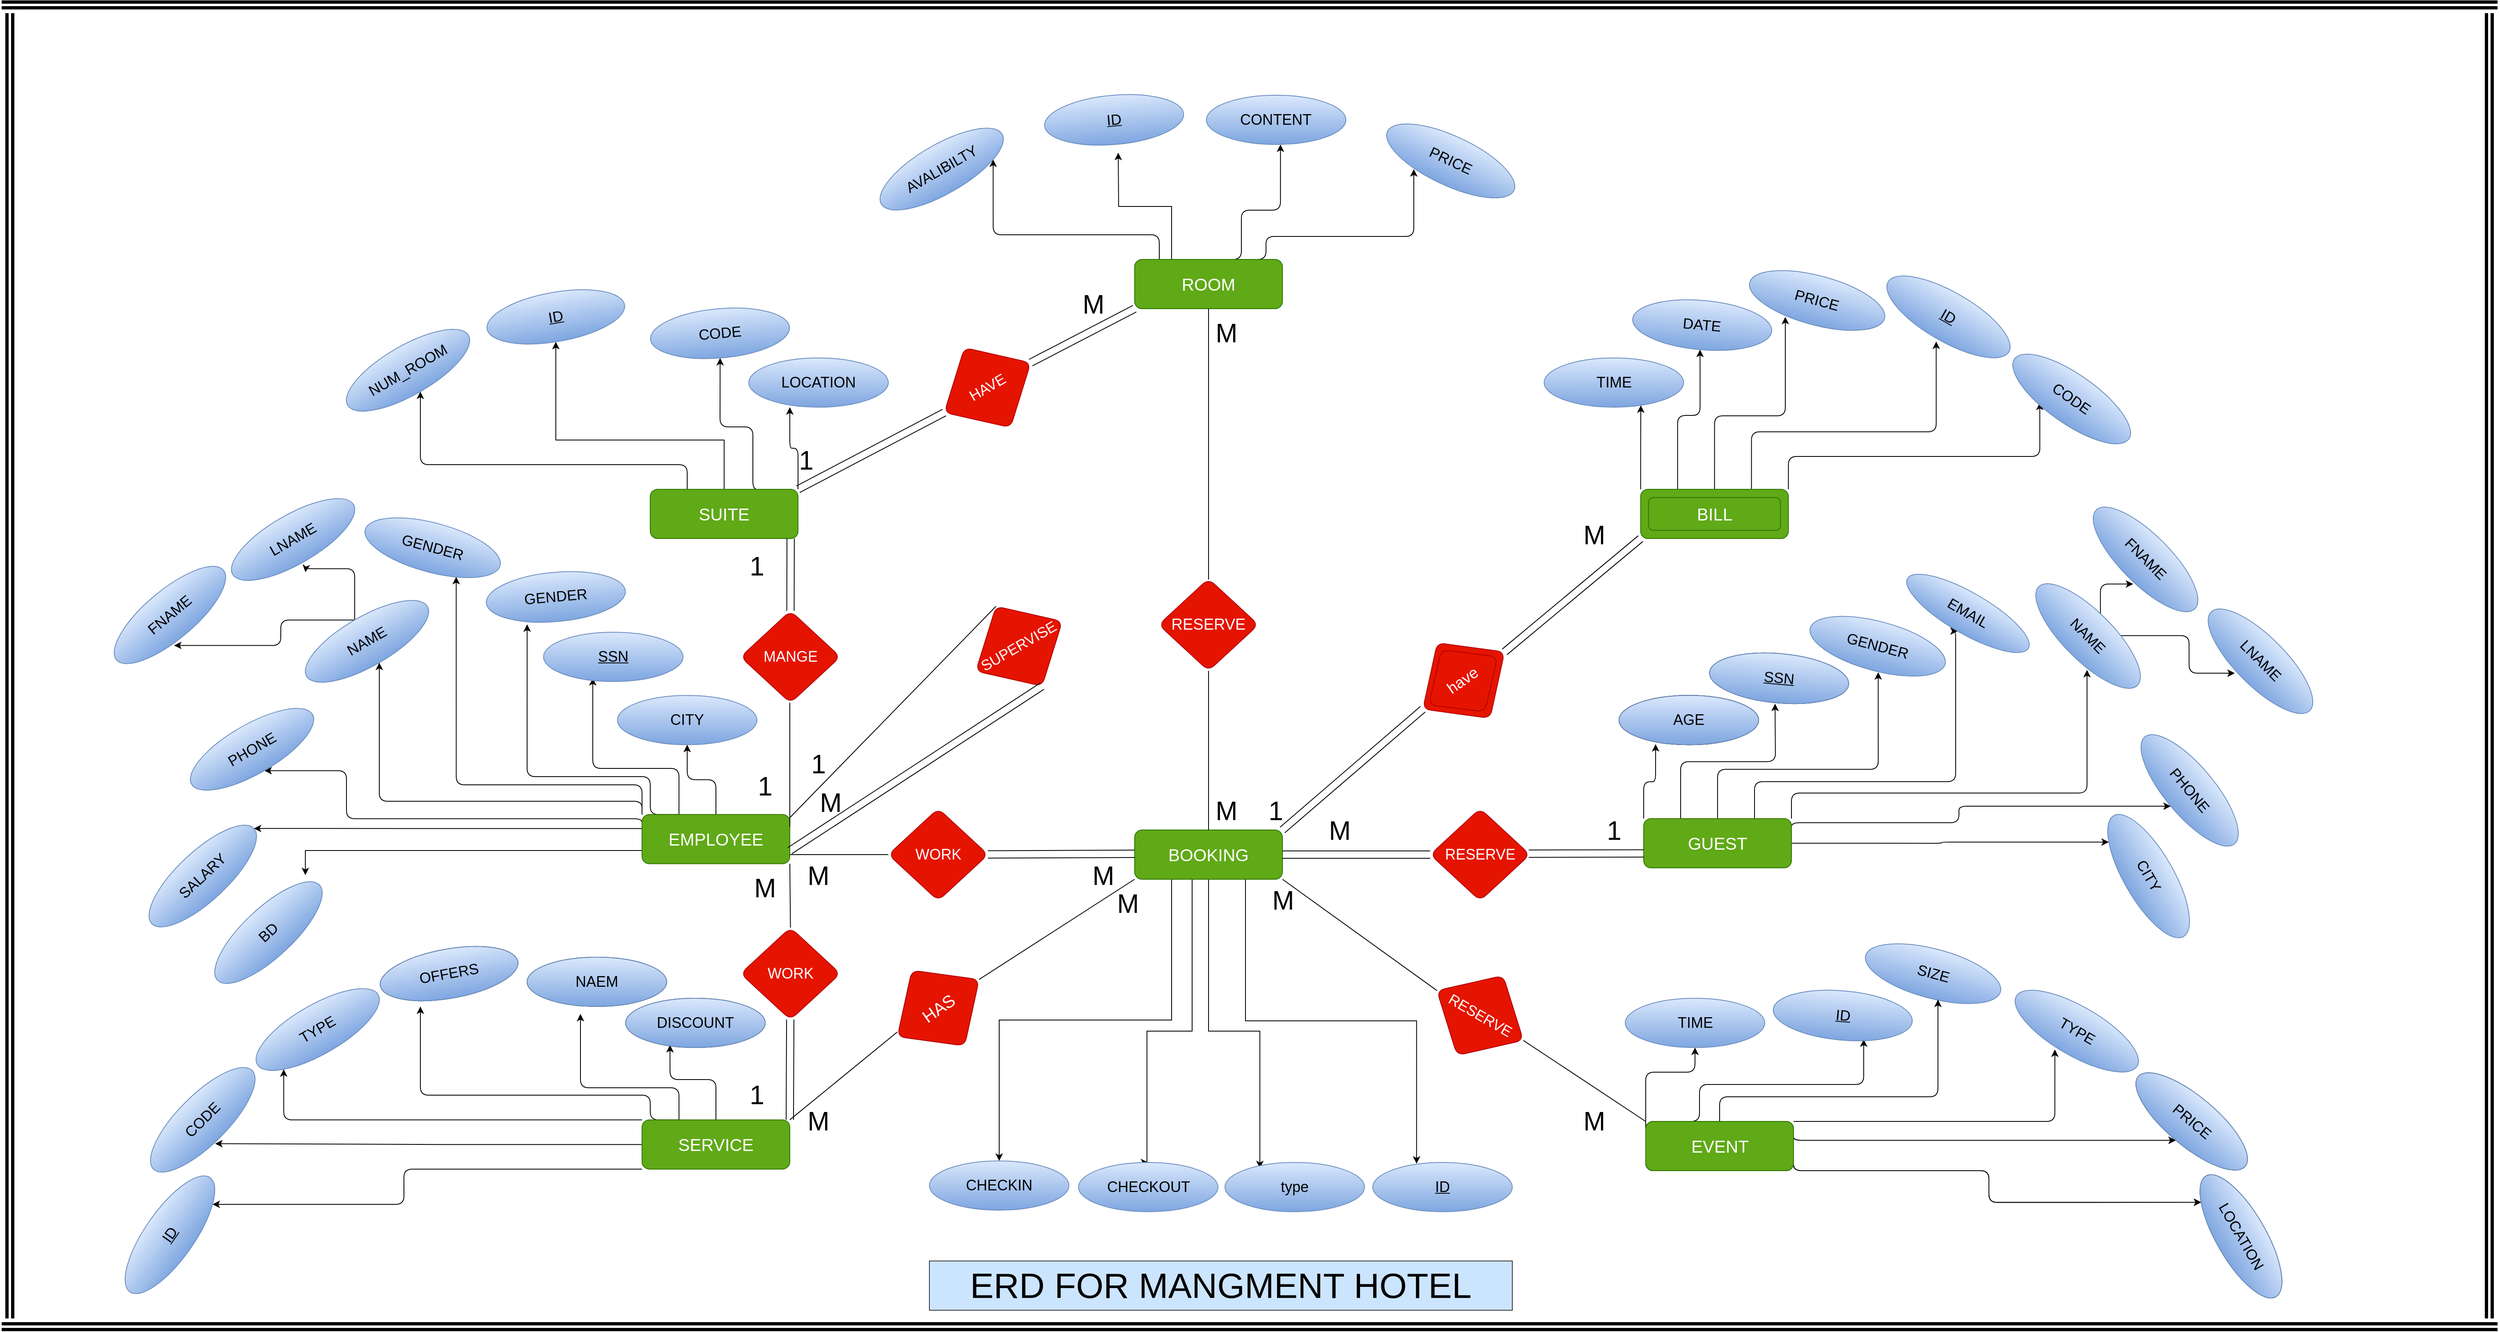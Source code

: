 <mxfile version="21.2.8" type="device">
  <diagram name="Page-1" id="Nbv7Fia7iHpYAP2SuXzK">
    <mxGraphModel dx="1886" dy="1706" grid="1" gridSize="10" guides="1" tooltips="1" connect="1" arrows="1" fold="1" page="1" pageScale="1" pageWidth="850" pageHeight="1100" math="0" shadow="0">
      <root>
        <mxCell id="0" />
        <mxCell id="1" parent="0" />
        <mxCell id="A18H2YYV-nFkvodKzMuA-175" style="edgeStyle=orthogonalEdgeStyle;rounded=0;orthogonalLoop=1;jettySize=auto;html=1;exitX=0.25;exitY=1;exitDx=0;exitDy=0;labelBackgroundColor=none;fontColor=default;" parent="1" source="Vbx-cMh8HeWqr-4w0K0C-1" target="A18H2YYV-nFkvodKzMuA-166" edge="1">
          <mxGeometry relative="1" as="geometry">
            <mxPoint x="960" y="700" as="targetPoint" />
          </mxGeometry>
        </mxCell>
        <mxCell id="A18H2YYV-nFkvodKzMuA-176" style="edgeStyle=orthogonalEdgeStyle;rounded=0;orthogonalLoop=1;jettySize=auto;html=1;exitX=0.5;exitY=1;exitDx=0;exitDy=0;entryX=0.5;entryY=0;entryDx=0;entryDy=0;labelBackgroundColor=none;fontColor=default;" parent="1" source="Vbx-cMh8HeWqr-4w0K0C-1" target="A18H2YYV-nFkvodKzMuA-165" edge="1">
          <mxGeometry relative="1" as="geometry">
            <Array as="points">
              <mxPoint x="1210" y="415" />
              <mxPoint x="1210" y="600" />
              <mxPoint x="1155" y="600" />
            </Array>
          </mxGeometry>
        </mxCell>
        <mxCell id="A18H2YYV-nFkvodKzMuA-179" style="edgeStyle=orthogonalEdgeStyle;rounded=0;orthogonalLoop=1;jettySize=auto;html=1;exitX=0.75;exitY=1;exitDx=0;exitDy=0;entryX=0.314;entryY=0.024;entryDx=0;entryDy=0;entryPerimeter=0;labelBackgroundColor=none;fontColor=default;" parent="1" source="Vbx-cMh8HeWqr-4w0K0C-1" target="A18H2YYV-nFkvodKzMuA-164" edge="1">
          <mxGeometry relative="1" as="geometry" />
        </mxCell>
        <mxCell id="A18H2YYV-nFkvodKzMuA-181" style="edgeStyle=orthogonalEdgeStyle;rounded=0;orthogonalLoop=1;jettySize=auto;html=1;exitX=0.5;exitY=1;exitDx=0;exitDy=0;entryX=0.25;entryY=0.117;entryDx=0;entryDy=0;entryPerimeter=0;labelBackgroundColor=none;fontColor=default;" parent="1" source="Vbx-cMh8HeWqr-4w0K0C-1" target="A18H2YYV-nFkvodKzMuA-178" edge="1">
          <mxGeometry relative="1" as="geometry">
            <Array as="points">
              <mxPoint x="1230" y="600" />
              <mxPoint x="1293" y="600" />
            </Array>
          </mxGeometry>
        </mxCell>
        <mxCell id="Vbx-cMh8HeWqr-4w0K0C-1" value="&lt;font style=&quot;font-size: 21px;&quot;&gt;BOOKING&lt;/font&gt;" style="rounded=1;whiteSpace=wrap;html=1;labelBackgroundColor=none;fillColor=#60a917;fontColor=#ffffff;strokeColor=#2D7600;" parent="1" vertex="1">
          <mxGeometry x="1140" y="355" width="180" height="60" as="geometry" />
        </mxCell>
        <mxCell id="Vbx-cMh8HeWqr-4w0K0C-32" style="edgeStyle=orthogonalEdgeStyle;rounded=1;orthogonalLoop=1;jettySize=auto;html=1;exitX=0;exitY=0;exitDx=0;exitDy=0;entryX=0.693;entryY=0.963;entryDx=0;entryDy=0;entryPerimeter=0;labelBackgroundColor=none;fontColor=default;" parent="1" source="Vbx-cMh8HeWqr-4w0K0C-10" target="Vbx-cMh8HeWqr-4w0K0C-21" edge="1">
          <mxGeometry relative="1" as="geometry" />
        </mxCell>
        <mxCell id="Vbx-cMh8HeWqr-4w0K0C-33" style="edgeStyle=orthogonalEdgeStyle;rounded=1;orthogonalLoop=1;jettySize=auto;html=1;exitX=0.25;exitY=0;exitDx=0;exitDy=0;entryX=0.5;entryY=1;entryDx=0;entryDy=0;labelBackgroundColor=none;fontColor=default;" parent="1" source="Vbx-cMh8HeWqr-4w0K0C-10" target="Vbx-cMh8HeWqr-4w0K0C-20" edge="1">
          <mxGeometry relative="1" as="geometry">
            <Array as="points">
              <mxPoint x="1801.29" y="-150" />
              <mxPoint x="1828.29" y="-150" />
            </Array>
          </mxGeometry>
        </mxCell>
        <mxCell id="Vbx-cMh8HeWqr-4w0K0C-36" style="edgeStyle=orthogonalEdgeStyle;rounded=1;orthogonalLoop=1;jettySize=auto;html=1;exitX=0.5;exitY=0;exitDx=0;exitDy=0;entryX=0.31;entryY=0.989;entryDx=0;entryDy=0;entryPerimeter=0;labelBackgroundColor=none;fontColor=default;" parent="1" source="Vbx-cMh8HeWqr-4w0K0C-10" target="Vbx-cMh8HeWqr-4w0K0C-22" edge="1">
          <mxGeometry relative="1" as="geometry" />
        </mxCell>
        <mxCell id="Vbx-cMh8HeWqr-4w0K0C-39" style="edgeStyle=orthogonalEdgeStyle;rounded=1;orthogonalLoop=1;jettySize=auto;html=1;exitX=0.75;exitY=0;exitDx=0;exitDy=0;labelBackgroundColor=none;fontColor=default;" parent="1" source="Vbx-cMh8HeWqr-4w0K0C-10" edge="1">
          <mxGeometry relative="1" as="geometry">
            <mxPoint x="2116.29" y="-240" as="targetPoint" />
            <Array as="points">
              <mxPoint x="1891.29" y="-130" />
              <mxPoint x="2116.29" y="-130" />
            </Array>
          </mxGeometry>
        </mxCell>
        <mxCell id="Vbx-cMh8HeWqr-4w0K0C-40" style="edgeStyle=orthogonalEdgeStyle;rounded=1;orthogonalLoop=1;jettySize=auto;html=1;exitX=1;exitY=0;exitDx=0;exitDy=0;entryX=0.328;entryY=0.932;entryDx=0;entryDy=0;entryPerimeter=0;labelBackgroundColor=none;fontColor=default;" parent="1" source="Vbx-cMh8HeWqr-4w0K0C-10" target="Vbx-cMh8HeWqr-4w0K0C-23" edge="1">
          <mxGeometry relative="1" as="geometry">
            <Array as="points">
              <mxPoint x="1936.29" y="-100" />
              <mxPoint x="2242.29" y="-100" />
            </Array>
          </mxGeometry>
        </mxCell>
        <mxCell id="Vbx-cMh8HeWqr-4w0K0C-10" value="" style="rounded=1;whiteSpace=wrap;html=1;labelBackgroundColor=none;fillColor=#60a917;fontColor=#ffffff;strokeColor=#2D7600;" parent="1" vertex="1">
          <mxGeometry x="1756.29" y="-60" width="180" height="60" as="geometry" />
        </mxCell>
        <mxCell id="Vbx-cMh8HeWqr-4w0K0C-11" value="" style="rhombus;whiteSpace=wrap;html=1;rotation=-35;labelBackgroundColor=none;rounded=1;fillColor=#e51400;fontColor=#ffffff;strokeColor=#B20000;" parent="1" vertex="1">
          <mxGeometry x="1480" y="116.84" width="121.56" height="112.29" as="geometry" />
        </mxCell>
        <mxCell id="Vbx-cMh8HeWqr-4w0K0C-12" value="" style="endArrow=none;html=1;rounded=1;shape=link;exitX=1;exitY=0.5;exitDx=0;exitDy=0;entryX=0;entryY=1;entryDx=0;entryDy=0;width=8.947;labelBackgroundColor=none;fontColor=default;" parent="1" source="Vbx-cMh8HeWqr-4w0K0C-11" target="Vbx-cMh8HeWqr-4w0K0C-10" edge="1">
          <mxGeometry width="50" height="50" relative="1" as="geometry">
            <mxPoint x="1590" y="170" as="sourcePoint" />
            <mxPoint x="1620" y="130" as="targetPoint" />
          </mxGeometry>
        </mxCell>
        <mxCell id="Vbx-cMh8HeWqr-4w0K0C-13" value="&lt;font style=&quot;font-size: 19px;&quot;&gt;have&lt;/font&gt;" style="rhombus;whiteSpace=wrap;html=1;rotation=-35;labelBackgroundColor=none;rounded=1;fillColor=#e51400;fontColor=#ffffff;strokeColor=#B20000;" parent="1" vertex="1">
          <mxGeometry x="1489.06" y="127.17" width="102.12" height="92.27" as="geometry" />
        </mxCell>
        <mxCell id="Vbx-cMh8HeWqr-4w0K0C-15" value="&lt;font style=&quot;font-size: 21px;&quot;&gt;BILL&lt;/font&gt;" style="rounded=1;whiteSpace=wrap;html=1;labelBackgroundColor=none;fillColor=#60a917;fontColor=#ffffff;strokeColor=#2D7600;" parent="1" vertex="1">
          <mxGeometry x="1765.91" y="-50" width="160.76" height="40" as="geometry" />
        </mxCell>
        <mxCell id="Vbx-cMh8HeWqr-4w0K0C-16" value="" style="endArrow=none;html=1;rounded=1;shape=link;exitX=1;exitY=0;exitDx=0;exitDy=0;width=8.947;entryX=0;entryY=0.5;entryDx=0;entryDy=0;labelBackgroundColor=none;fontColor=default;" parent="1" source="Vbx-cMh8HeWqr-4w0K0C-1" target="Vbx-cMh8HeWqr-4w0K0C-11" edge="1">
          <mxGeometry width="50" height="50" relative="1" as="geometry">
            <mxPoint x="1360.87" y="324" as="sourcePoint" />
            <mxPoint x="1490" y="240" as="targetPoint" />
          </mxGeometry>
        </mxCell>
        <mxCell id="Vbx-cMh8HeWqr-4w0K0C-20" value="&lt;font style=&quot;font-size: 18px;&quot;&gt;DATE&lt;/font&gt;" style="ellipse;whiteSpace=wrap;html=1;rotation=5;labelBackgroundColor=none;rounded=1;fillColor=#dae8fc;gradientColor=#7ea6e0;strokeColor=#6c8ebf;" parent="1" vertex="1">
          <mxGeometry x="1746.29" y="-290" width="170" height="60" as="geometry" />
        </mxCell>
        <mxCell id="Vbx-cMh8HeWqr-4w0K0C-21" value="&lt;font style=&quot;font-size: 18px;&quot;&gt;TIME&lt;/font&gt;" style="ellipse;whiteSpace=wrap;html=1;labelBackgroundColor=none;rounded=1;fillColor=#dae8fc;gradientColor=#7ea6e0;strokeColor=#6c8ebf;" parent="1" vertex="1">
          <mxGeometry x="1638.71" y="-220" width="170" height="60" as="geometry" />
        </mxCell>
        <mxCell id="Vbx-cMh8HeWqr-4w0K0C-22" value="&lt;font style=&quot;font-size: 18px;&quot;&gt;PRICE&lt;/font&gt;" style="ellipse;whiteSpace=wrap;html=1;rotation=15;labelBackgroundColor=none;rounded=1;fillColor=#dae8fc;gradientColor=#7ea6e0;strokeColor=#6c8ebf;" parent="1" vertex="1">
          <mxGeometry x="1886.29" y="-320" width="170" height="60" as="geometry" />
        </mxCell>
        <mxCell id="Vbx-cMh8HeWqr-4w0K0C-23" value="&lt;font style=&quot;font-size: 18px;&quot;&gt;CODE&lt;/font&gt;" style="ellipse;whiteSpace=wrap;html=1;rotation=35;labelBackgroundColor=none;rounded=1;fillColor=#dae8fc;gradientColor=#7ea6e0;strokeColor=#6c8ebf;" parent="1" vertex="1">
          <mxGeometry x="2196.29" y="-200" width="170" height="60" as="geometry" />
        </mxCell>
        <mxCell id="Vbx-cMh8HeWqr-4w0K0C-29" value="&lt;font style=&quot;font-size: 18px;&quot;&gt;&lt;u&gt;ID&lt;/u&gt;&lt;/font&gt;" style="ellipse;whiteSpace=wrap;html=1;rotation=30;labelBackgroundColor=none;rounded=1;fillColor=#dae8fc;gradientColor=#7ea6e0;strokeColor=#6c8ebf;" parent="1" vertex="1">
          <mxGeometry x="2046.29" y="-300" width="170" height="60" as="geometry" />
        </mxCell>
        <mxCell id="Vbx-cMh8HeWqr-4w0K0C-69" style="edgeStyle=orthogonalEdgeStyle;rounded=1;orthogonalLoop=1;jettySize=auto;html=1;exitX=0;exitY=0;exitDx=0;exitDy=0;entryX=0.262;entryY=0.988;entryDx=0;entryDy=0;entryPerimeter=0;labelBackgroundColor=none;fontColor=default;" parent="1" source="Vbx-cMh8HeWqr-4w0K0C-41" target="Vbx-cMh8HeWqr-4w0K0C-42" edge="1">
          <mxGeometry relative="1" as="geometry" />
        </mxCell>
        <mxCell id="Vbx-cMh8HeWqr-4w0K0C-70" style="edgeStyle=orthogonalEdgeStyle;rounded=1;orthogonalLoop=1;jettySize=auto;html=1;exitX=0.25;exitY=0;exitDx=0;exitDy=0;labelBackgroundColor=none;fontColor=default;" parent="1" source="Vbx-cMh8HeWqr-4w0K0C-41" edge="1">
          <mxGeometry relative="1" as="geometry">
            <mxPoint x="1920" y="201.15" as="targetPoint" />
          </mxGeometry>
        </mxCell>
        <mxCell id="Vbx-cMh8HeWqr-4w0K0C-72" style="edgeStyle=orthogonalEdgeStyle;rounded=1;orthogonalLoop=1;jettySize=auto;html=1;exitX=0.5;exitY=0;exitDx=0;exitDy=0;entryX=0.552;entryY=1.007;entryDx=0;entryDy=0;entryPerimeter=0;labelBackgroundColor=none;fontColor=default;" parent="1" source="Vbx-cMh8HeWqr-4w0K0C-41" target="Vbx-cMh8HeWqr-4w0K0C-45" edge="1">
          <mxGeometry relative="1" as="geometry">
            <Array as="points">
              <mxPoint x="1850" y="281.15" />
              <mxPoint x="2046" y="281.15" />
            </Array>
          </mxGeometry>
        </mxCell>
        <mxCell id="Vbx-cMh8HeWqr-4w0K0C-77" style="edgeStyle=orthogonalEdgeStyle;rounded=1;orthogonalLoop=1;jettySize=auto;html=1;exitX=1;exitY=0.25;exitDx=0;exitDy=0;entryX=0.5;entryY=1;entryDx=0;entryDy=0;labelBackgroundColor=none;fontColor=default;" parent="1" source="Vbx-cMh8HeWqr-4w0K0C-41" target="Vbx-cMh8HeWqr-4w0K0C-49" edge="1">
          <mxGeometry relative="1" as="geometry">
            <Array as="points">
              <mxPoint x="1940" y="346.15" />
              <mxPoint x="2144" y="346.15" />
              <mxPoint x="2144" y="326.15" />
            </Array>
          </mxGeometry>
        </mxCell>
        <mxCell id="Vbx-cMh8HeWqr-4w0K0C-78" style="edgeStyle=orthogonalEdgeStyle;rounded=1;orthogonalLoop=1;jettySize=auto;html=1;exitX=1;exitY=0.5;exitDx=0;exitDy=0;entryX=0;entryY=1;entryDx=0;entryDy=0;labelBackgroundColor=none;fontColor=default;" parent="1" source="Vbx-cMh8HeWqr-4w0K0C-41" target="Vbx-cMh8HeWqr-4w0K0C-48" edge="1">
          <mxGeometry relative="1" as="geometry" />
        </mxCell>
        <mxCell id="Vbx-cMh8HeWqr-4w0K0C-186" style="edgeStyle=orthogonalEdgeStyle;rounded=1;orthogonalLoop=1;jettySize=auto;html=1;exitX=0.75;exitY=0;exitDx=0;exitDy=0;entryX=0.5;entryY=1;entryDx=0;entryDy=0;labelBackgroundColor=none;fontColor=default;" parent="1" source="Vbx-cMh8HeWqr-4w0K0C-41" target="Vbx-cMh8HeWqr-4w0K0C-46" edge="1">
          <mxGeometry relative="1" as="geometry">
            <Array as="points">
              <mxPoint x="1895" y="296.15" />
              <mxPoint x="2140" y="296.15" />
            </Array>
          </mxGeometry>
        </mxCell>
        <mxCell id="A18H2YYV-nFkvodKzMuA-37" style="edgeStyle=orthogonalEdgeStyle;rounded=1;orthogonalLoop=1;jettySize=auto;html=1;exitX=1;exitY=0;exitDx=0;exitDy=0;labelBackgroundColor=none;fontColor=default;" parent="1" source="Vbx-cMh8HeWqr-4w0K0C-41" edge="1">
          <mxGeometry relative="1" as="geometry">
            <mxPoint x="2300" y="160" as="targetPoint" />
            <Array as="points">
              <mxPoint x="1940" y="310" />
              <mxPoint x="2300" y="310" />
            </Array>
          </mxGeometry>
        </mxCell>
        <mxCell id="Vbx-cMh8HeWqr-4w0K0C-41" value="&lt;font style=&quot;font-size: 21px;&quot;&gt;GUEST&lt;/font&gt;" style="rounded=1;whiteSpace=wrap;html=1;labelBackgroundColor=none;fillColor=#60a917;fontColor=#ffffff;strokeColor=#2D7600;" parent="1" vertex="1">
          <mxGeometry x="1760" y="341.15" width="180" height="60" as="geometry" />
        </mxCell>
        <mxCell id="Vbx-cMh8HeWqr-4w0K0C-42" value="&lt;span style=&quot;font-size: 18px;&quot;&gt;SSN&lt;/span&gt;" style="ellipse;whiteSpace=wrap;html=1;labelBackgroundColor=none;rounded=1;" parent="1" vertex="1">
          <mxGeometry x="1730" y="191.15" width="170" height="60" as="geometry" />
        </mxCell>
        <mxCell id="Vbx-cMh8HeWqr-4w0K0C-44" value="&lt;font style=&quot;font-size: 18px;&quot;&gt;&lt;u&gt;ID&lt;/u&gt;&lt;/font&gt;" style="ellipse;whiteSpace=wrap;html=1;rotation=5;labelBackgroundColor=none;rounded=1;" parent="1" vertex="1">
          <mxGeometry x="1840" y="140.28" width="170" height="60" as="geometry" />
        </mxCell>
        <mxCell id="Vbx-cMh8HeWqr-4w0K0C-45" value="&lt;font style=&quot;font-size: 18px;&quot;&gt;GENDER&lt;/font&gt;" style="ellipse;whiteSpace=wrap;html=1;rotation=15;labelBackgroundColor=none;rounded=1;fillColor=#dae8fc;gradientColor=#7ea6e0;strokeColor=#6c8ebf;" parent="1" vertex="1">
          <mxGeometry x="1960" y="101.15" width="170" height="60" as="geometry" />
        </mxCell>
        <mxCell id="Vbx-cMh8HeWqr-4w0K0C-46" value="&lt;font style=&quot;font-size: 18px;&quot;&gt;EMAIL&lt;/font&gt;" style="ellipse;whiteSpace=wrap;html=1;rotation=30;labelBackgroundColor=none;rounded=1;fillColor=#dae8fc;gradientColor=#7ea6e0;strokeColor=#6c8ebf;" parent="1" vertex="1">
          <mxGeometry x="2070" y="66.15" width="170" height="50" as="geometry" />
        </mxCell>
        <mxCell id="Vbx-cMh8HeWqr-4w0K0C-68" style="edgeStyle=orthogonalEdgeStyle;rounded=1;orthogonalLoop=1;jettySize=auto;html=1;exitX=0.5;exitY=0;exitDx=0;exitDy=0;labelBackgroundColor=none;fontColor=default;" parent="1" source="Vbx-cMh8HeWqr-4w0K0C-47" edge="1">
          <mxGeometry relative="1" as="geometry">
            <mxPoint x="2356.29" y="55.42" as="targetPoint" />
            <Array as="points">
              <mxPoint x="2316.29" y="97.42" />
              <mxPoint x="2316.29" y="55.42" />
            </Array>
          </mxGeometry>
        </mxCell>
        <mxCell id="A18H2YYV-nFkvodKzMuA-36" style="edgeStyle=orthogonalEdgeStyle;rounded=1;orthogonalLoop=1;jettySize=auto;html=1;exitX=0.5;exitY=0;exitDx=0;exitDy=0;labelBackgroundColor=none;fontColor=default;" parent="1" source="Vbx-cMh8HeWqr-4w0K0C-47" edge="1">
          <mxGeometry relative="1" as="geometry">
            <mxPoint x="2480" y="164" as="targetPoint" />
            <Array as="points">
              <mxPoint x="2322.29" y="118.27" />
              <mxPoint x="2424.29" y="118.27" />
              <mxPoint x="2424.29" y="164.27" />
            </Array>
          </mxGeometry>
        </mxCell>
        <mxCell id="Vbx-cMh8HeWqr-4w0K0C-47" value="&lt;font style=&quot;font-size: 18px;&quot;&gt;NAME&lt;/font&gt;" style="ellipse;whiteSpace=wrap;html=1;rotation=45;labelBackgroundColor=none;rounded=1;fillColor=#dae8fc;gradientColor=#7ea6e0;strokeColor=#6c8ebf;" parent="1" vertex="1">
          <mxGeometry x="2216.29" y="88.73" width="170" height="60" as="geometry" />
        </mxCell>
        <mxCell id="Vbx-cMh8HeWqr-4w0K0C-48" value="&lt;font style=&quot;font-size: 18px;&quot;&gt;CITY&lt;/font&gt;" style="ellipse;whiteSpace=wrap;html=1;rotation=60;labelBackgroundColor=none;rounded=1;fillColor=#dae8fc;gradientColor=#7ea6e0;strokeColor=#6c8ebf;" parent="1" vertex="1">
          <mxGeometry x="2290" y="381.15" width="170" height="60" as="geometry" />
        </mxCell>
        <mxCell id="Vbx-cMh8HeWqr-4w0K0C-49" value="&lt;font style=&quot;font-size: 18px;&quot;&gt;PHONE&lt;/font&gt;" style="ellipse;whiteSpace=wrap;html=1;rotation=50;labelBackgroundColor=none;rounded=1;fillColor=#dae8fc;gradientColor=#7ea6e0;strokeColor=#6c8ebf;" parent="1" vertex="1">
          <mxGeometry x="2340" y="276.73" width="170" height="60" as="geometry" />
        </mxCell>
        <mxCell id="Vbx-cMh8HeWqr-4w0K0C-51" value="&lt;font style=&quot;font-size: 18px;&quot;&gt;LNAME&lt;/font&gt;" style="ellipse;whiteSpace=wrap;html=1;rotation=45;labelBackgroundColor=none;rounded=1;fillColor=#dae8fc;gradientColor=#7ea6e0;strokeColor=#6c8ebf;" parent="1" vertex="1">
          <mxGeometry x="2426.29" y="119.46" width="170" height="60" as="geometry" />
        </mxCell>
        <mxCell id="Vbx-cMh8HeWqr-4w0K0C-52" value="&lt;font style=&quot;font-size: 18px;&quot;&gt;FNAME&lt;/font&gt;" style="ellipse;whiteSpace=wrap;html=1;rotation=45;labelBackgroundColor=none;rounded=1;fillColor=#dae8fc;gradientColor=#7ea6e0;strokeColor=#6c8ebf;" parent="1" vertex="1">
          <mxGeometry x="2286.29" y="-4.58" width="170" height="60" as="geometry" />
        </mxCell>
        <mxCell id="Vbx-cMh8HeWqr-4w0K0C-187" value="&lt;font style=&quot;font-size: 18px;&quot;&gt;RESERVE&lt;/font&gt;" style="rhombus;whiteSpace=wrap;html=1;rotation=0;labelBackgroundColor=none;rounded=1;fillColor=#e51400;fontColor=#ffffff;strokeColor=#B20000;" parent="1" vertex="1">
          <mxGeometry x="1500" y="328.86" width="121.56" height="112.29" as="geometry" />
        </mxCell>
        <mxCell id="Vbx-cMh8HeWqr-4w0K0C-195" value="" style="endArrow=none;html=1;rounded=1;shape=link;exitX=1;exitY=0.5;exitDx=0;exitDy=0;width=8.947;entryX=0;entryY=0.5;entryDx=0;entryDy=0;labelBackgroundColor=none;fontColor=default;" parent="1" source="Vbx-cMh8HeWqr-4w0K0C-1" target="Vbx-cMh8HeWqr-4w0K0C-187" edge="1">
          <mxGeometry width="50" height="50" relative="1" as="geometry">
            <mxPoint x="1268" y="511" as="sourcePoint" />
            <mxPoint x="1450" y="390" as="targetPoint" />
          </mxGeometry>
        </mxCell>
        <mxCell id="Vbx-cMh8HeWqr-4w0K0C-208" style="edgeStyle=orthogonalEdgeStyle;rounded=1;orthogonalLoop=1;jettySize=auto;html=1;exitX=1;exitY=0;exitDx=0;exitDy=0;entryX=0.43;entryY=1.045;entryDx=0;entryDy=0;entryPerimeter=0;labelBackgroundColor=none;fontColor=default;" parent="1" source="Vbx-cMh8HeWqr-4w0K0C-196" target="Vbx-cMh8HeWqr-4w0K0C-201" edge="1">
          <mxGeometry relative="1" as="geometry">
            <Array as="points">
              <mxPoint x="2260.5" y="710" />
            </Array>
          </mxGeometry>
        </mxCell>
        <mxCell id="Vbx-cMh8HeWqr-4w0K0C-210" style="edgeStyle=orthogonalEdgeStyle;rounded=1;orthogonalLoop=1;jettySize=auto;html=1;exitX=1;exitY=0.25;exitDx=0;exitDy=0;entryX=0.5;entryY=1;entryDx=0;entryDy=0;labelBackgroundColor=none;fontColor=default;" parent="1" source="Vbx-cMh8HeWqr-4w0K0C-196" target="Vbx-cMh8HeWqr-4w0K0C-202" edge="1">
          <mxGeometry relative="1" as="geometry">
            <Array as="points">
              <mxPoint x="1942.5" y="733" />
            </Array>
          </mxGeometry>
        </mxCell>
        <mxCell id="Vbx-cMh8HeWqr-4w0K0C-211" style="edgeStyle=orthogonalEdgeStyle;rounded=1;orthogonalLoop=1;jettySize=auto;html=1;exitX=1;exitY=0.75;exitDx=0;exitDy=0;entryX=0;entryY=1;entryDx=0;entryDy=0;labelBackgroundColor=none;fontColor=default;" parent="1" source="Vbx-cMh8HeWqr-4w0K0C-196" target="Vbx-cMh8HeWqr-4w0K0C-203" edge="1">
          <mxGeometry relative="1" as="geometry">
            <Array as="points">
              <mxPoint x="1942.5" y="770" />
              <mxPoint x="2180.5" y="770" />
              <mxPoint x="2180.5" y="809" />
            </Array>
          </mxGeometry>
        </mxCell>
        <mxCell id="Vbx-cMh8HeWqr-4w0K0C-196" value="&lt;font style=&quot;font-size: 21px;&quot;&gt;EVENT&lt;/font&gt;" style="rounded=1;whiteSpace=wrap;html=1;labelBackgroundColor=none;" parent="1" vertex="1">
          <mxGeometry x="1762.5" y="710" width="180" height="60" as="geometry" />
        </mxCell>
        <mxCell id="Vbx-cMh8HeWqr-4w0K0C-200" value="&lt;font style=&quot;font-size: 18px;&quot;&gt;SIZE&lt;/font&gt;" style="ellipse;whiteSpace=wrap;html=1;rotation=15;labelBackgroundColor=none;rounded=1;fillColor=#dae8fc;gradientColor=#7ea6e0;strokeColor=#6c8ebf;" parent="1" vertex="1">
          <mxGeometry x="2027.5" y="500" width="170" height="60" as="geometry" />
        </mxCell>
        <mxCell id="Vbx-cMh8HeWqr-4w0K0C-201" value="&lt;font style=&quot;font-size: 18px;&quot;&gt;TYPE&lt;/font&gt;" style="ellipse;whiteSpace=wrap;html=1;rotation=30;labelBackgroundColor=none;rounded=1;fillColor=#dae8fc;gradientColor=#7ea6e0;strokeColor=#6c8ebf;" parent="1" vertex="1">
          <mxGeometry x="2202.5" y="570" width="170" height="60" as="geometry" />
        </mxCell>
        <mxCell id="Vbx-cMh8HeWqr-4w0K0C-202" value="&lt;font style=&quot;font-size: 18px;&quot;&gt;PRICE&lt;/font&gt;" style="ellipse;whiteSpace=wrap;html=1;rotation=40;labelBackgroundColor=none;rounded=1;" parent="1" vertex="1">
          <mxGeometry x="2342.5" y="680" width="170" height="60" as="geometry" />
        </mxCell>
        <mxCell id="Vbx-cMh8HeWqr-4w0K0C-203" value="&lt;font style=&quot;font-size: 18px;&quot;&gt;PRICE&lt;/font&gt;" style="ellipse;whiteSpace=wrap;html=1;rotation=60;labelBackgroundColor=none;rounded=1;" parent="1" vertex="1">
          <mxGeometry x="2402.5" y="820" width="170" height="60" as="geometry" />
        </mxCell>
        <mxCell id="Vbx-cMh8HeWqr-4w0K0C-212" value="&lt;font style=&quot;font-size: 18px;&quot;&gt;RESERVE&lt;/font&gt;" style="rhombus;whiteSpace=wrap;html=1;rotation=30;labelBackgroundColor=none;rounded=1;fillColor=#e51400;fontColor=#ffffff;strokeColor=#B20000;" parent="1" vertex="1">
          <mxGeometry x="1500" y="524.81" width="121.56" height="112.29" as="geometry" />
        </mxCell>
        <mxCell id="Vbx-cMh8HeWqr-4w0K0C-217" style="edgeStyle=orthogonalEdgeStyle;rounded=1;orthogonalLoop=1;jettySize=auto;html=1;exitX=1;exitY=0.25;exitDx=0;exitDy=0;entryX=0.5;entryY=1;entryDx=0;entryDy=0;labelBackgroundColor=none;fontColor=default;" parent="1" source="Vbx-cMh8HeWqr-4w0K0C-219" target="Vbx-cMh8HeWqr-4w0K0C-221" edge="1">
          <mxGeometry relative="1" as="geometry">
            <Array as="points">
              <mxPoint x="1942.5" y="733" />
            </Array>
          </mxGeometry>
        </mxCell>
        <mxCell id="Vbx-cMh8HeWqr-4w0K0C-218" style="edgeStyle=orthogonalEdgeStyle;rounded=1;orthogonalLoop=1;jettySize=auto;html=1;exitX=1;exitY=0.75;exitDx=0;exitDy=0;entryX=0;entryY=1;entryDx=0;entryDy=0;labelBackgroundColor=none;fontColor=default;" parent="1" source="Vbx-cMh8HeWqr-4w0K0C-219" target="Vbx-cMh8HeWqr-4w0K0C-222" edge="1">
          <mxGeometry relative="1" as="geometry">
            <Array as="points">
              <mxPoint x="1942.5" y="770" />
              <mxPoint x="2180.5" y="770" />
              <mxPoint x="2180.5" y="809" />
            </Array>
          </mxGeometry>
        </mxCell>
        <mxCell id="Vbx-cMh8HeWqr-4w0K0C-235" style="edgeStyle=orthogonalEdgeStyle;rounded=1;orthogonalLoop=1;jettySize=auto;html=1;exitX=0.5;exitY=0;exitDx=0;exitDy=0;entryX=0.582;entryY=0.984;entryDx=0;entryDy=0;entryPerimeter=0;labelBackgroundColor=none;fontColor=default;" parent="1" source="Vbx-cMh8HeWqr-4w0K0C-219" target="Vbx-cMh8HeWqr-4w0K0C-200" edge="1">
          <mxGeometry relative="1" as="geometry">
            <Array as="points">
              <mxPoint x="1852.5" y="680" />
              <mxPoint x="2118.5" y="680" />
            </Array>
          </mxGeometry>
        </mxCell>
        <mxCell id="A18H2YYV-nFkvodKzMuA-10" style="edgeStyle=orthogonalEdgeStyle;rounded=1;orthogonalLoop=1;jettySize=auto;html=1;exitX=0.25;exitY=0;exitDx=0;exitDy=0;labelBackgroundColor=none;fontColor=default;" parent="1" source="Vbx-cMh8HeWqr-4w0K0C-219" edge="1">
          <mxGeometry relative="1" as="geometry">
            <mxPoint x="2028" y="610" as="targetPoint" />
            <Array as="points">
              <mxPoint x="1828" y="710" />
              <mxPoint x="1828" y="665" />
              <mxPoint x="2028" y="665" />
            </Array>
          </mxGeometry>
        </mxCell>
        <mxCell id="A18H2YYV-nFkvodKzMuA-17" style="edgeStyle=orthogonalEdgeStyle;rounded=1;orthogonalLoop=1;jettySize=auto;html=1;exitX=0;exitY=0.333;exitDx=0;exitDy=0;entryX=0.5;entryY=1;entryDx=0;entryDy=0;labelBackgroundColor=none;fontColor=default;exitPerimeter=0;" parent="1" source="Vbx-cMh8HeWqr-4w0K0C-219" target="Vbx-cMh8HeWqr-4w0K0C-220" edge="1">
          <mxGeometry relative="1" as="geometry">
            <Array as="points">
              <mxPoint x="1763" y="650" />
              <mxPoint x="1823" y="650" />
            </Array>
          </mxGeometry>
        </mxCell>
        <mxCell id="Vbx-cMh8HeWqr-4w0K0C-219" value="&lt;font style=&quot;font-size: 21px;&quot;&gt;EVENT&lt;/font&gt;" style="rounded=1;whiteSpace=wrap;html=1;labelBackgroundColor=none;fillColor=#60a917;fontColor=#ffffff;strokeColor=#2D7600;" parent="1" vertex="1">
          <mxGeometry x="1762.5" y="710" width="180" height="60" as="geometry" />
        </mxCell>
        <mxCell id="Vbx-cMh8HeWqr-4w0K0C-220" value="&lt;span style=&quot;font-size: 18px;&quot;&gt;TIME&lt;/span&gt;" style="ellipse;whiteSpace=wrap;html=1;labelBackgroundColor=none;rounded=1;fillColor=#dae8fc;gradientColor=#7ea6e0;strokeColor=#6c8ebf;" parent="1" vertex="1">
          <mxGeometry x="1737.5" y="560" width="170" height="60" as="geometry" />
        </mxCell>
        <mxCell id="Vbx-cMh8HeWqr-4w0K0C-221" value="&lt;font style=&quot;font-size: 18px;&quot;&gt;PRICE&lt;/font&gt;" style="ellipse;whiteSpace=wrap;html=1;rotation=40;labelBackgroundColor=none;rounded=1;fillColor=#dae8fc;gradientColor=#7ea6e0;strokeColor=#6c8ebf;" parent="1" vertex="1">
          <mxGeometry x="2342.5" y="680" width="170" height="60" as="geometry" />
        </mxCell>
        <mxCell id="Vbx-cMh8HeWqr-4w0K0C-222" value="&lt;font style=&quot;font-size: 18px;&quot;&gt;LOCATION&lt;/font&gt;" style="ellipse;whiteSpace=wrap;html=1;rotation=60;labelBackgroundColor=none;rounded=1;fillColor=#dae8fc;gradientColor=#7ea6e0;strokeColor=#6c8ebf;" parent="1" vertex="1">
          <mxGeometry x="2402.5" y="820" width="170" height="60" as="geometry" />
        </mxCell>
        <mxCell id="Vbx-cMh8HeWqr-4w0K0C-223" value="&lt;font style=&quot;font-size: 18px;&quot;&gt;&lt;u&gt;ID&lt;/u&gt;&lt;/font&gt;" style="ellipse;whiteSpace=wrap;html=1;rotation=5;labelBackgroundColor=none;rounded=1;fillColor=#dae8fc;gradientColor=#7ea6e0;strokeColor=#6c8ebf;" parent="1" vertex="1">
          <mxGeometry x="1917.5" y="550.96" width="170" height="60" as="geometry" />
        </mxCell>
        <mxCell id="Vbx-cMh8HeWqr-4w0K0C-237" value="" style="endArrow=none;html=1;rounded=1;exitX=0;exitY=0.5;exitDx=0;exitDy=0;entryX=1;entryY=1;entryDx=0;entryDy=0;labelBackgroundColor=none;fontColor=default;" parent="1" source="Vbx-cMh8HeWqr-4w0K0C-212" target="Vbx-cMh8HeWqr-4w0K0C-1" edge="1">
          <mxGeometry width="50" height="50" relative="1" as="geometry">
            <mxPoint x="1260" y="470" as="sourcePoint" />
            <mxPoint x="1310" y="420" as="targetPoint" />
          </mxGeometry>
        </mxCell>
        <mxCell id="Vbx-cMh8HeWqr-4w0K0C-239" value="" style="endArrow=none;html=1;rounded=1;entryX=1;entryY=0.5;entryDx=0;entryDy=0;exitX=0;exitY=0;exitDx=0;exitDy=0;labelBackgroundColor=none;fontColor=default;" parent="1" source="Vbx-cMh8HeWqr-4w0K0C-219" target="Vbx-cMh8HeWqr-4w0K0C-212" edge="1">
          <mxGeometry width="50" height="50" relative="1" as="geometry">
            <mxPoint x="1746.58" y="720" as="sourcePoint" />
            <mxPoint x="1649.997" y="640.395" as="targetPoint" />
          </mxGeometry>
        </mxCell>
        <mxCell id="Vbx-cMh8HeWqr-4w0K0C-262" style="edgeStyle=orthogonalEdgeStyle;rounded=1;orthogonalLoop=1;jettySize=auto;html=1;exitX=0;exitY=1;exitDx=0;exitDy=0;entryX=1;entryY=1;entryDx=0;entryDy=0;labelBackgroundColor=none;fontColor=default;" parent="1" source="Vbx-cMh8HeWqr-4w0K0C-240" target="Vbx-cMh8HeWqr-4w0K0C-245" edge="1">
          <mxGeometry relative="1" as="geometry">
            <Array as="points">
              <mxPoint x="250" y="768.07" />
              <mxPoint x="250" y="810.07" />
            </Array>
          </mxGeometry>
        </mxCell>
        <mxCell id="Vbx-cMh8HeWqr-4w0K0C-264" style="edgeStyle=orthogonalEdgeStyle;rounded=1;orthogonalLoop=1;jettySize=auto;html=1;exitX=0;exitY=0;exitDx=0;exitDy=0;entryX=0;entryY=1;entryDx=0;entryDy=0;labelBackgroundColor=none;fontColor=default;" parent="1" source="Vbx-cMh8HeWqr-4w0K0C-240" target="Vbx-cMh8HeWqr-4w0K0C-252" edge="1">
          <mxGeometry relative="1" as="geometry">
            <Array as="points">
              <mxPoint x="103" y="708.07" />
            </Array>
          </mxGeometry>
        </mxCell>
        <mxCell id="Vbx-cMh8HeWqr-4w0K0C-265" style="edgeStyle=orthogonalEdgeStyle;rounded=1;orthogonalLoop=1;jettySize=auto;html=1;exitX=0;exitY=0.5;exitDx=0;exitDy=0;labelBackgroundColor=none;fontColor=default;" parent="1" source="Vbx-cMh8HeWqr-4w0K0C-240" edge="1">
          <mxGeometry relative="1" as="geometry">
            <mxPoint x="20.0" y="737.07" as="targetPoint" />
          </mxGeometry>
        </mxCell>
        <mxCell id="Vbx-cMh8HeWqr-4w0K0C-268" style="edgeStyle=orthogonalEdgeStyle;rounded=1;orthogonalLoop=1;jettySize=auto;html=1;exitX=0.25;exitY=0;exitDx=0;exitDy=0;labelBackgroundColor=none;fontColor=default;" parent="1" source="Vbx-cMh8HeWqr-4w0K0C-240" edge="1">
          <mxGeometry relative="1" as="geometry">
            <mxPoint x="270" y="570" as="targetPoint" />
            <Array as="points">
              <mxPoint x="550" y="708.07" />
              <mxPoint x="550" y="678.07" />
              <mxPoint x="270" y="678.07" />
            </Array>
          </mxGeometry>
        </mxCell>
        <mxCell id="Vbx-cMh8HeWqr-4w0K0C-270" style="edgeStyle=orthogonalEdgeStyle;rounded=1;orthogonalLoop=1;jettySize=auto;html=1;exitX=0.5;exitY=0;exitDx=0;exitDy=0;entryX=0.318;entryY=0.948;entryDx=0;entryDy=0;entryPerimeter=0;labelBackgroundColor=none;fontColor=default;" parent="1" source="Vbx-cMh8HeWqr-4w0K0C-240" target="Vbx-cMh8HeWqr-4w0K0C-254" edge="1">
          <mxGeometry relative="1" as="geometry">
            <Array as="points">
              <mxPoint x="630" y="659.04" />
              <mxPoint x="574" y="659.04" />
            </Array>
          </mxGeometry>
        </mxCell>
        <mxCell id="A18H2YYV-nFkvodKzMuA-5" style="edgeStyle=orthogonalEdgeStyle;rounded=1;orthogonalLoop=1;jettySize=auto;html=1;exitX=0.25;exitY=0;exitDx=0;exitDy=0;entryX=0.5;entryY=1;entryDx=0;entryDy=0;labelBackgroundColor=none;fontColor=default;" parent="1" source="Vbx-cMh8HeWqr-4w0K0C-240" edge="1">
          <mxGeometry relative="1" as="geometry">
            <mxPoint x="465" y="579.04" as="targetPoint" />
            <Array as="points">
              <mxPoint x="585" y="669.04" />
              <mxPoint x="465" y="669.04" />
            </Array>
          </mxGeometry>
        </mxCell>
        <mxCell id="Vbx-cMh8HeWqr-4w0K0C-240" value="&lt;font style=&quot;font-size: 21px;&quot;&gt;SERVICE&lt;/font&gt;" style="rounded=1;whiteSpace=wrap;html=1;labelBackgroundColor=none;fillColor=#60a917;fontColor=#ffffff;strokeColor=#2D7600;" parent="1" vertex="1">
          <mxGeometry x="540" y="708.07" width="180" height="60" as="geometry" />
        </mxCell>
        <mxCell id="Vbx-cMh8HeWqr-4w0K0C-241" value="&lt;font style=&quot;font-size: 21px;&quot;&gt;HAS&lt;/font&gt;" style="rhombus;whiteSpace=wrap;html=1;rotation=-35;labelBackgroundColor=none;rounded=1;fillColor=#e51400;fontColor=#ffffff;strokeColor=#B20000;" parent="1" vertex="1">
          <mxGeometry x="840.0" y="515.78" width="121.56" height="112.29" as="geometry" />
        </mxCell>
        <mxCell id="Vbx-cMh8HeWqr-4w0K0C-243" value="" style="endArrow=none;html=1;rounded=1;entryX=0;entryY=0.5;entryDx=0;entryDy=0;exitX=1;exitY=0;exitDx=0;exitDy=0;labelBackgroundColor=none;fontColor=default;" parent="1" source="Vbx-cMh8HeWqr-4w0K0C-240" edge="1">
          <mxGeometry width="50" height="50" relative="1" as="geometry">
            <mxPoint x="710" y="696.15" as="sourcePoint" />
            <mxPoint x="850.992" y="601.007" as="targetPoint" />
          </mxGeometry>
        </mxCell>
        <mxCell id="Vbx-cMh8HeWqr-4w0K0C-244" value="" style="endArrow=none;html=1;rounded=1;exitX=1;exitY=0.5;exitDx=0;exitDy=0;entryX=0;entryY=1;entryDx=0;entryDy=0;labelBackgroundColor=none;fontColor=default;" parent="1" source="Vbx-cMh8HeWqr-4w0K0C-241" target="Vbx-cMh8HeWqr-4w0K0C-1" edge="1">
          <mxGeometry width="50" height="50" relative="1" as="geometry">
            <mxPoint x="970" y="540" as="sourcePoint" />
            <mxPoint x="1140" y="420" as="targetPoint" />
          </mxGeometry>
        </mxCell>
        <mxCell id="Vbx-cMh8HeWqr-4w0K0C-245" value="&lt;span style=&quot;font-size: 18px;&quot;&gt;&lt;u&gt;ID&lt;/u&gt;&lt;/span&gt;" style="ellipse;whiteSpace=wrap;html=1;rotation=-55;labelBackgroundColor=none;rounded=1;fillColor=#dae8fc;gradientColor=#7ea6e0;strokeColor=#6c8ebf;" parent="1" vertex="1">
          <mxGeometry x="-120" y="818.07" width="170" height="60" as="geometry" />
        </mxCell>
        <mxCell id="Vbx-cMh8HeWqr-4w0K0C-246" value="&lt;span style=&quot;font-size: 18px;&quot;&gt;CODE&lt;/span&gt;" style="ellipse;whiteSpace=wrap;html=1;rotation=-45;labelBackgroundColor=none;rounded=1;fillColor=#dae8fc;gradientColor=#7ea6e0;strokeColor=#6c8ebf;" parent="1" vertex="1">
          <mxGeometry x="-80" y="678.07" width="170" height="60" as="geometry" />
        </mxCell>
        <mxCell id="Vbx-cMh8HeWqr-4w0K0C-252" value="&lt;span style=&quot;font-size: 18px;&quot;&gt;TYPE&lt;/span&gt;" style="ellipse;whiteSpace=wrap;html=1;rotation=-30;labelBackgroundColor=none;rounded=1;fillColor=#dae8fc;gradientColor=#7ea6e0;strokeColor=#6c8ebf;" parent="1" vertex="1">
          <mxGeometry x="60" y="568.07" width="170" height="60" as="geometry" />
        </mxCell>
        <mxCell id="Vbx-cMh8HeWqr-4w0K0C-253" value="&lt;span style=&quot;font-size: 18px;&quot;&gt;OFFERS&lt;/span&gt;" style="ellipse;whiteSpace=wrap;html=1;rotation=-10;labelBackgroundColor=none;rounded=1;" parent="1" vertex="1">
          <mxGeometry x="220" y="500" width="170" height="60" as="geometry" />
        </mxCell>
        <mxCell id="Vbx-cMh8HeWqr-4w0K0C-254" value="&lt;span style=&quot;font-size: 18px;&quot;&gt;DISCOUNT&lt;/span&gt;" style="ellipse;whiteSpace=wrap;html=1;rotation=0;labelBackgroundColor=none;rounded=1;" parent="1" vertex="1">
          <mxGeometry x="520" y="560.0" width="170" height="60" as="geometry" />
        </mxCell>
        <mxCell id="Vbx-cMh8HeWqr-4w0K0C-258" value="&lt;span style=&quot;font-size: 18px;&quot;&gt;NAEM&lt;/span&gt;" style="ellipse;whiteSpace=wrap;html=1;rotation=0;labelBackgroundColor=none;rounded=1;" parent="1" vertex="1">
          <mxGeometry x="400" y="510.0" width="170" height="60" as="geometry" />
        </mxCell>
        <mxCell id="Vbx-cMh8HeWqr-4w0K0C-315" style="edgeStyle=orthogonalEdgeStyle;rounded=1;orthogonalLoop=1;jettySize=auto;html=1;exitX=0;exitY=0.5;exitDx=0;exitDy=0;entryX=1;entryY=0.5;entryDx=0;entryDy=0;labelBackgroundColor=none;fontColor=default;" parent="1" source="Vbx-cMh8HeWqr-4w0K0C-271" target="Vbx-cMh8HeWqr-4w0K0C-285" edge="1">
          <mxGeometry relative="1" as="geometry">
            <Array as="points">
              <mxPoint x="540" y="355" />
              <mxPoint x="560" y="355" />
            </Array>
            <mxPoint x="83.13" y="356.234" as="targetPoint" />
          </mxGeometry>
        </mxCell>
        <mxCell id="Vbx-cMh8HeWqr-4w0K0C-322" style="edgeStyle=orthogonalEdgeStyle;rounded=1;orthogonalLoop=1;jettySize=auto;html=1;exitX=0;exitY=0.25;exitDx=0;exitDy=0;entryX=0.5;entryY=1;entryDx=0;entryDy=0;labelBackgroundColor=none;fontColor=default;" parent="1" source="Vbx-cMh8HeWqr-4w0K0C-271" target="Vbx-cMh8HeWqr-4w0K0C-286" edge="1">
          <mxGeometry relative="1" as="geometry">
            <Array as="points">
              <mxPoint x="540" y="341.19" />
              <mxPoint x="180" y="341.19" />
              <mxPoint x="180" y="282.19" />
            </Array>
          </mxGeometry>
        </mxCell>
        <mxCell id="Vbx-cMh8HeWqr-4w0K0C-328" style="edgeStyle=orthogonalEdgeStyle;rounded=1;orthogonalLoop=1;jettySize=auto;html=1;exitX=0;exitY=0;exitDx=0;exitDy=0;entryX=0.5;entryY=1;entryDx=0;entryDy=0;labelBackgroundColor=none;fontColor=default;" parent="1" source="Vbx-cMh8HeWqr-4w0K0C-271" target="Vbx-cMh8HeWqr-4w0K0C-284" edge="1">
          <mxGeometry relative="1" as="geometry">
            <Array as="points">
              <mxPoint x="540" y="320" />
              <mxPoint x="220" y="320" />
            </Array>
          </mxGeometry>
        </mxCell>
        <mxCell id="A18H2YYV-nFkvodKzMuA-61" style="edgeStyle=orthogonalEdgeStyle;rounded=1;orthogonalLoop=1;jettySize=auto;html=1;exitX=0.5;exitY=0;exitDx=0;exitDy=0;entryX=0.5;entryY=1;entryDx=0;entryDy=0;labelBackgroundColor=none;fontColor=default;" parent="1" source="Vbx-cMh8HeWqr-4w0K0C-271" target="Vbx-cMh8HeWqr-4w0K0C-289" edge="1">
          <mxGeometry relative="1" as="geometry" />
        </mxCell>
        <mxCell id="A18H2YYV-nFkvodKzMuA-62" style="edgeStyle=orthogonalEdgeStyle;rounded=1;orthogonalLoop=1;jettySize=auto;html=1;exitX=0.25;exitY=0;exitDx=0;exitDy=0;entryX=0.353;entryY=0.931;entryDx=0;entryDy=0;entryPerimeter=0;labelBackgroundColor=none;fontColor=default;" parent="1" source="Vbx-cMh8HeWqr-4w0K0C-271" target="Vbx-cMh8HeWqr-4w0K0C-290" edge="1">
          <mxGeometry relative="1" as="geometry">
            <Array as="points">
              <mxPoint x="585" y="280" />
              <mxPoint x="480" y="280" />
            </Array>
          </mxGeometry>
        </mxCell>
        <mxCell id="A18H2YYV-nFkvodKzMuA-63" style="edgeStyle=orthogonalEdgeStyle;rounded=1;orthogonalLoop=1;jettySize=auto;html=1;exitX=0.25;exitY=0;exitDx=0;exitDy=0;labelBackgroundColor=none;fontColor=default;entryX=0.278;entryY=1.003;entryDx=0;entryDy=0;entryPerimeter=0;" parent="1" source="Vbx-cMh8HeWqr-4w0K0C-271" target="Vbx-cMh8HeWqr-4w0K0C-302" edge="1">
          <mxGeometry relative="1" as="geometry">
            <mxPoint x="400.0" y="120" as="targetPoint" />
            <Array as="points">
              <mxPoint x="550" y="336" />
              <mxPoint x="550" y="290" />
              <mxPoint x="400" y="290" />
            </Array>
          </mxGeometry>
        </mxCell>
        <mxCell id="A18H2YYV-nFkvodKzMuA-64" style="edgeStyle=orthogonalEdgeStyle;rounded=1;orthogonalLoop=1;jettySize=auto;html=1;exitX=0;exitY=0;exitDx=0;exitDy=0;entryX=0.717;entryY=0.948;entryDx=0;entryDy=0;entryPerimeter=0;labelBackgroundColor=none;fontColor=default;" parent="1" source="Vbx-cMh8HeWqr-4w0K0C-271" target="Vbx-cMh8HeWqr-4w0K0C-307" edge="1">
          <mxGeometry relative="1" as="geometry">
            <Array as="points">
              <mxPoint x="540" y="300" />
              <mxPoint x="314" y="300" />
            </Array>
          </mxGeometry>
        </mxCell>
        <mxCell id="caW7DvYXRnzaEFbuXi8Y-16" style="edgeStyle=orthogonalEdgeStyle;rounded=0;orthogonalLoop=1;jettySize=auto;html=1;exitX=0;exitY=0.5;exitDx=0;exitDy=0;entryX=0.974;entryY=0.158;entryDx=0;entryDy=0;entryPerimeter=0;" parent="1" source="Vbx-cMh8HeWqr-4w0K0C-271" target="caW7DvYXRnzaEFbuXi8Y-14" edge="1">
          <mxGeometry relative="1" as="geometry">
            <mxPoint x="140" y="410" as="targetPoint" />
            <Array as="points">
              <mxPoint x="540" y="380" />
              <mxPoint x="130" y="380" />
            </Array>
          </mxGeometry>
        </mxCell>
        <mxCell id="Vbx-cMh8HeWqr-4w0K0C-271" value="&lt;font style=&quot;font-size: 21px;&quot;&gt;EMPLOYEE&lt;/font&gt;" style="rounded=1;whiteSpace=wrap;html=1;labelBackgroundColor=none;fillColor=#60a917;fontColor=#ffffff;strokeColor=#2D7600;" parent="1" vertex="1">
          <mxGeometry x="540" y="336.15" width="180" height="60" as="geometry" />
        </mxCell>
        <mxCell id="Vbx-cMh8HeWqr-4w0K0C-272" value="&lt;span style=&quot;font-size: 18px;&quot;&gt;SSN&lt;/span&gt;" style="ellipse;whiteSpace=wrap;html=1;labelBackgroundColor=none;rounded=1;" parent="1" vertex="1">
          <mxGeometry x="1730" y="191.15" width="170" height="60" as="geometry" />
        </mxCell>
        <mxCell id="Vbx-cMh8HeWqr-4w0K0C-273" value="&lt;span style=&quot;font-size: 18px;&quot;&gt;AGE&lt;/span&gt;" style="ellipse;whiteSpace=wrap;html=1;labelBackgroundColor=none;rounded=1;fillColor=#dae8fc;gradientColor=#7ea6e0;strokeColor=#6c8ebf;" parent="1" vertex="1">
          <mxGeometry x="1730" y="191.15" width="170" height="60" as="geometry" />
        </mxCell>
        <mxCell id="Vbx-cMh8HeWqr-4w0K0C-274" value="&lt;font style=&quot;font-size: 18px;&quot;&gt;&lt;u&gt;SSN&lt;/u&gt;&lt;/font&gt;" style="ellipse;whiteSpace=wrap;html=1;rotation=5;labelBackgroundColor=none;rounded=1;fillColor=#dae8fc;gradientColor=#7ea6e0;strokeColor=#6c8ebf;" parent="1" vertex="1">
          <mxGeometry x="1840" y="140.28" width="170" height="60" as="geometry" />
        </mxCell>
        <mxCell id="Vbx-cMh8HeWqr-4w0K0C-294" style="edgeStyle=orthogonalEdgeStyle;rounded=1;orthogonalLoop=1;jettySize=auto;html=1;exitX=0.5;exitY=0;exitDx=0;exitDy=0;labelBackgroundColor=none;fontColor=default;" parent="1" source="Vbx-cMh8HeWqr-4w0K0C-284" edge="1">
          <mxGeometry relative="1" as="geometry">
            <mxPoint x="-30.0" y="130.19" as="targetPoint" />
            <Array as="points">
              <mxPoint x="190" y="100.19" />
              <mxPoint x="100" y="100.19" />
              <mxPoint x="100" y="130.19" />
            </Array>
          </mxGeometry>
        </mxCell>
        <mxCell id="Vbx-cMh8HeWqr-4w0K0C-334" style="edgeStyle=orthogonalEdgeStyle;rounded=1;orthogonalLoop=1;jettySize=auto;html=1;exitX=0.5;exitY=0;exitDx=0;exitDy=0;labelBackgroundColor=none;fontColor=default;" parent="1" source="Vbx-cMh8HeWqr-4w0K0C-284" edge="1">
          <mxGeometry relative="1" as="geometry">
            <mxPoint x="130" y="41" as="targetPoint" />
          </mxGeometry>
        </mxCell>
        <mxCell id="Vbx-cMh8HeWqr-4w0K0C-284" value="&lt;font style=&quot;font-size: 18px;&quot;&gt;NAME&lt;/font&gt;" style="ellipse;whiteSpace=wrap;html=1;rotation=-30;labelBackgroundColor=none;rounded=1;fillColor=#dae8fc;gradientColor=#7ea6e0;strokeColor=#6c8ebf;" parent="1" vertex="1">
          <mxGeometry x="120" y="95.19" width="170" height="60" as="geometry" />
        </mxCell>
        <mxCell id="Vbx-cMh8HeWqr-4w0K0C-285" value="&lt;font style=&quot;font-size: 18px;&quot;&gt;SALARY&lt;/font&gt;" style="ellipse;whiteSpace=wrap;html=1;rotation=-43;labelBackgroundColor=none;rounded=1;fillColor=#dae8fc;gradientColor=#7ea6e0;strokeColor=#6c8ebf;" parent="1" vertex="1">
          <mxGeometry x="-80" y="381.15" width="170" height="60" as="geometry" />
        </mxCell>
        <mxCell id="Vbx-cMh8HeWqr-4w0K0C-286" value="&lt;font style=&quot;font-size: 18px;&quot;&gt;PHONE&lt;/font&gt;" style="ellipse;whiteSpace=wrap;html=1;rotation=-30;labelBackgroundColor=none;rounded=1;fillColor=#dae8fc;gradientColor=#7ea6e0;strokeColor=#6c8ebf;" parent="1" vertex="1">
          <mxGeometry x="-20" y="226.73" width="170" height="60" as="geometry" />
        </mxCell>
        <mxCell id="Vbx-cMh8HeWqr-4w0K0C-287" value="&lt;font style=&quot;font-size: 18px;&quot;&gt;LNAME&lt;/font&gt;" style="ellipse;whiteSpace=wrap;html=1;rotation=-30;labelBackgroundColor=none;rounded=1;fillColor=#dae8fc;gradientColor=#7ea6e0;strokeColor=#6c8ebf;" parent="1" vertex="1">
          <mxGeometry x="30" y="-28.85" width="170" height="60" as="geometry" />
        </mxCell>
        <mxCell id="Vbx-cMh8HeWqr-4w0K0C-288" value="&lt;font style=&quot;font-size: 18px;&quot;&gt;FNAME&lt;/font&gt;" style="ellipse;whiteSpace=wrap;html=1;rotation=-40;labelBackgroundColor=none;rounded=1;fillColor=#dae8fc;gradientColor=#7ea6e0;strokeColor=#6c8ebf;" parent="1" vertex="1">
          <mxGeometry x="-120" y="63.17" width="170" height="60" as="geometry" />
        </mxCell>
        <mxCell id="Vbx-cMh8HeWqr-4w0K0C-289" value="&lt;span style=&quot;font-size: 18px;&quot;&gt;CITY&lt;/span&gt;" style="ellipse;whiteSpace=wrap;html=1;labelBackgroundColor=none;rounded=1;fillColor=#dae8fc;gradientColor=#7ea6e0;strokeColor=#6c8ebf;" parent="1" vertex="1">
          <mxGeometry x="510" y="191.15" width="170" height="60" as="geometry" />
        </mxCell>
        <mxCell id="Vbx-cMh8HeWqr-4w0K0C-290" value="&lt;font style=&quot;font-size: 18px;&quot;&gt;&lt;u&gt;SSN&lt;/u&gt;&lt;/font&gt;" style="ellipse;whiteSpace=wrap;html=1;rotation=0;labelBackgroundColor=none;rounded=1;fillColor=#dae8fc;gradientColor=#7ea6e0;strokeColor=#6c8ebf;" parent="1" vertex="1">
          <mxGeometry x="420" y="114.13" width="170" height="60" as="geometry" />
        </mxCell>
        <mxCell id="Vbx-cMh8HeWqr-4w0K0C-302" value="&lt;font style=&quot;font-size: 18px;&quot;&gt;GENDER&lt;/font&gt;" style="ellipse;whiteSpace=wrap;html=1;rotation=-5;labelBackgroundColor=none;rounded=1;fillColor=#dae8fc;gradientColor=#7ea6e0;strokeColor=#6c8ebf;" parent="1" vertex="1">
          <mxGeometry x="350" y="41.15" width="170" height="60" as="geometry" />
        </mxCell>
        <mxCell id="Vbx-cMh8HeWqr-4w0K0C-307" value="&lt;font style=&quot;font-size: 18px;&quot;&gt;GENDER&lt;/font&gt;" style="ellipse;whiteSpace=wrap;html=1;rotation=15;labelBackgroundColor=none;rounded=1;fillColor=#dae8fc;gradientColor=#7ea6e0;strokeColor=#6c8ebf;" parent="1" vertex="1">
          <mxGeometry x="200" y="-18.85" width="170" height="60" as="geometry" />
        </mxCell>
        <mxCell id="Vbx-cMh8HeWqr-4w0K0C-323" value="&lt;font style=&quot;font-size: 18px;&quot;&gt;WORK&lt;/font&gt;" style="rhombus;whiteSpace=wrap;html=1;rotation=0;labelBackgroundColor=none;rounded=1;fillColor=#e51400;fontColor=#ffffff;strokeColor=#B20000;" parent="1" vertex="1">
          <mxGeometry x="840" y="328.86" width="121.56" height="112.29" as="geometry" />
        </mxCell>
        <mxCell id="A18H2YYV-nFkvodKzMuA-3" value="" style="endArrow=none;html=1;rounded=1;shape=link;width=8.947;entryX=0;entryY=0.5;entryDx=0;entryDy=0;labelBackgroundColor=none;fontColor=default;" parent="1" source="Vbx-cMh8HeWqr-4w0K0C-323" edge="1">
          <mxGeometry width="50" height="50" relative="1" as="geometry">
            <mxPoint x="1010" y="384" as="sourcePoint" />
            <mxPoint x="1140" y="384" as="targetPoint" />
          </mxGeometry>
        </mxCell>
        <mxCell id="A18H2YYV-nFkvodKzMuA-4" value="" style="endArrow=none;html=1;rounded=1;entryX=0;entryY=0.5;entryDx=0;entryDy=0;labelBackgroundColor=none;fontColor=default;" parent="1" target="Vbx-cMh8HeWqr-4w0K0C-323" edge="1">
          <mxGeometry width="50" height="50" relative="1" as="geometry">
            <mxPoint x="720" y="385" as="sourcePoint" />
            <mxPoint x="840" y="380" as="targetPoint" />
          </mxGeometry>
        </mxCell>
        <mxCell id="A18H2YYV-nFkvodKzMuA-6" value="&lt;font style=&quot;font-size: 18px;&quot;&gt;WORK&lt;/font&gt;" style="rhombus;whiteSpace=wrap;html=1;rotation=0;labelBackgroundColor=none;rounded=1;fillColor=#e51400;fontColor=#ffffff;strokeColor=#B20000;" parent="1" vertex="1">
          <mxGeometry x="660" y="473.86" width="121.56" height="112.29" as="geometry" />
        </mxCell>
        <mxCell id="A18H2YYV-nFkvodKzMuA-7" value="" style="endArrow=none;html=1;rounded=1;shape=link;width=8.947;exitX=1;exitY=0;exitDx=0;exitDy=0;labelBackgroundColor=none;fontColor=default;" parent="1" source="Vbx-cMh8HeWqr-4w0K0C-240" target="A18H2YYV-nFkvodKzMuA-6" edge="1">
          <mxGeometry width="50" height="50" relative="1" as="geometry">
            <mxPoint x="670" y="670.03" as="sourcePoint" />
            <mxPoint x="750" y="590" as="targetPoint" />
          </mxGeometry>
        </mxCell>
        <mxCell id="A18H2YYV-nFkvodKzMuA-8" value="" style="endArrow=none;html=1;rounded=1;exitX=1;exitY=1;exitDx=0;exitDy=0;entryX=0.5;entryY=0;entryDx=0;entryDy=0;labelBackgroundColor=none;fontColor=default;" parent="1" source="Vbx-cMh8HeWqr-4w0K0C-271" target="A18H2YYV-nFkvodKzMuA-6" edge="1">
          <mxGeometry width="50" height="50" relative="1" as="geometry">
            <mxPoint x="680" y="520" as="sourcePoint" />
            <mxPoint x="730" y="470" as="targetPoint" />
          </mxGeometry>
        </mxCell>
        <mxCell id="A18H2YYV-nFkvodKzMuA-51" style="edgeStyle=orthogonalEdgeStyle;rounded=1;orthogonalLoop=1;jettySize=auto;html=1;exitX=1;exitY=0;exitDx=0;exitDy=0;entryX=0.294;entryY=1;entryDx=0;entryDy=0;entryPerimeter=0;labelBackgroundColor=none;fontColor=default;" parent="1" source="A18H2YYV-nFkvodKzMuA-39" target="A18H2YYV-nFkvodKzMuA-48" edge="1">
          <mxGeometry relative="1" as="geometry" />
        </mxCell>
        <mxCell id="A18H2YYV-nFkvodKzMuA-58" style="edgeStyle=orthogonalEdgeStyle;rounded=1;orthogonalLoop=1;jettySize=auto;html=1;exitX=0.25;exitY=0;exitDx=0;exitDy=0;entryX=0.5;entryY=1;entryDx=0;entryDy=0;labelBackgroundColor=none;fontColor=default;" parent="1" source="A18H2YYV-nFkvodKzMuA-39" target="A18H2YYV-nFkvodKzMuA-55" edge="1">
          <mxGeometry relative="1" as="geometry">
            <Array as="points">
              <mxPoint x="595" y="-90" />
              <mxPoint x="270" y="-90" />
            </Array>
          </mxGeometry>
        </mxCell>
        <mxCell id="A18H2YYV-nFkvodKzMuA-60" style="edgeStyle=orthogonalEdgeStyle;rounded=1;orthogonalLoop=1;jettySize=auto;html=1;exitX=0.75;exitY=0;exitDx=0;exitDy=0;labelBackgroundColor=none;fontColor=default;" parent="1" source="A18H2YYV-nFkvodKzMuA-39" target="A18H2YYV-nFkvodKzMuA-50" edge="1">
          <mxGeometry relative="1" as="geometry">
            <mxPoint x="640" y="-210" as="targetPoint" />
            <Array as="points">
              <mxPoint x="675" y="-136" />
              <mxPoint x="635" y="-136" />
            </Array>
          </mxGeometry>
        </mxCell>
        <mxCell id="caW7DvYXRnzaEFbuXi8Y-18" style="edgeStyle=orthogonalEdgeStyle;rounded=0;orthogonalLoop=1;jettySize=auto;html=1;exitX=0.5;exitY=0;exitDx=0;exitDy=0;" parent="1" source="A18H2YYV-nFkvodKzMuA-39" target="A18H2YYV-nFkvodKzMuA-53" edge="1">
          <mxGeometry relative="1" as="geometry">
            <Array as="points">
              <mxPoint x="640" y="-120" />
              <mxPoint x="435" y="-120" />
            </Array>
          </mxGeometry>
        </mxCell>
        <mxCell id="A18H2YYV-nFkvodKzMuA-39" value="&lt;font style=&quot;font-size: 21px;&quot;&gt;SUITE&lt;/font&gt;" style="rounded=1;whiteSpace=wrap;html=1;labelBackgroundColor=none;fillColor=#60a917;strokeColor=#2D7600;fontColor=#ffffff;" parent="1" vertex="1">
          <mxGeometry x="550" y="-60.0" width="180" height="60" as="geometry" />
        </mxCell>
        <mxCell id="A18H2YYV-nFkvodKzMuA-48" value="&lt;span style=&quot;font-size: 18px;&quot;&gt;LOCATION&lt;/span&gt;" style="ellipse;whiteSpace=wrap;html=1;labelBackgroundColor=none;rounded=1;fillColor=#dae8fc;gradientColor=#7ea6e0;strokeColor=#6c8ebf;" parent="1" vertex="1">
          <mxGeometry x="670" y="-220" width="170" height="60" as="geometry" />
        </mxCell>
        <mxCell id="A18H2YYV-nFkvodKzMuA-50" value="&lt;font style=&quot;font-size: 18px;&quot;&gt;CODE&lt;/font&gt;" style="ellipse;whiteSpace=wrap;html=1;rotation=-5;labelBackgroundColor=none;rounded=1;fillColor=#dae8fc;gradientColor=#7ea6e0;strokeColor=#6c8ebf;" parent="1" vertex="1">
          <mxGeometry x="550" y="-280" width="170" height="60" as="geometry" />
        </mxCell>
        <mxCell id="A18H2YYV-nFkvodKzMuA-53" value="&lt;font style=&quot;font-size: 18px;&quot;&gt;&lt;u&gt;ID&lt;/u&gt;&lt;/font&gt;" style="ellipse;whiteSpace=wrap;html=1;rotation=-10;labelBackgroundColor=none;rounded=1;fillColor=#dae8fc;gradientColor=#7ea6e0;strokeColor=#6c8ebf;" parent="1" vertex="1">
          <mxGeometry x="350" y="-300" width="170" height="60" as="geometry" />
        </mxCell>
        <mxCell id="A18H2YYV-nFkvodKzMuA-55" value="&lt;font style=&quot;font-size: 18px;&quot;&gt;NUM_ROOM&lt;/font&gt;" style="ellipse;whiteSpace=wrap;html=1;rotation=-30;labelBackgroundColor=none;rounded=1;fillColor=#dae8fc;gradientColor=#7ea6e0;strokeColor=#6c8ebf;" parent="1" vertex="1">
          <mxGeometry x="170" y="-235" width="170" height="60" as="geometry" />
        </mxCell>
        <mxCell id="A18H2YYV-nFkvodKzMuA-65" value="&lt;font style=&quot;font-size: 18px;&quot;&gt;MANGE&lt;/font&gt;" style="rhombus;whiteSpace=wrap;html=1;rotation=0;labelBackgroundColor=none;rounded=1;fillColor=#e51400;fontColor=#ffffff;strokeColor=#B20000;" parent="1" vertex="1">
          <mxGeometry x="660" y="87.99" width="121.56" height="112.29" as="geometry" />
        </mxCell>
        <mxCell id="A18H2YYV-nFkvodKzMuA-69" value="" style="endArrow=none;html=1;rounded=1;labelBackgroundColor=none;fontColor=default;exitX=1;exitY=0.25;exitDx=0;exitDy=0;" parent="1" source="Vbx-cMh8HeWqr-4w0K0C-271" edge="1">
          <mxGeometry width="50" height="50" relative="1" as="geometry">
            <mxPoint x="720" y="330" as="sourcePoint" />
            <mxPoint x="720" y="200" as="targetPoint" />
          </mxGeometry>
        </mxCell>
        <mxCell id="A18H2YYV-nFkvodKzMuA-72" value="&lt;font style=&quot;font-size: 19px;&quot;&gt;RESERVE&lt;/font&gt;" style="rhombus;whiteSpace=wrap;html=1;rotation=0;labelBackgroundColor=none;rounded=1;fillColor=#e51400;fontColor=#ffffff;strokeColor=#B20000;" parent="1" vertex="1">
          <mxGeometry x="1169.22" y="48.86" width="121.56" height="112.29" as="geometry" />
        </mxCell>
        <mxCell id="A18H2YYV-nFkvodKzMuA-86" style="edgeStyle=orthogonalEdgeStyle;rounded=1;orthogonalLoop=1;jettySize=auto;html=1;exitX=0.75;exitY=0;exitDx=0;exitDy=0;labelBackgroundColor=none;fontColor=default;entryX=0.285;entryY=0.968;entryDx=0;entryDy=0;entryPerimeter=0;" parent="1" source="A18H2YYV-nFkvodKzMuA-73" target="A18H2YYV-nFkvodKzMuA-80" edge="1">
          <mxGeometry relative="1" as="geometry">
            <mxPoint x="1360" y="-430" as="targetPoint" />
            <Array as="points">
              <mxPoint x="1300" y="-340" />
              <mxPoint x="1300" y="-368" />
              <mxPoint x="1480" y="-368" />
            </Array>
          </mxGeometry>
        </mxCell>
        <mxCell id="A18H2YYV-nFkvodKzMuA-90" style="edgeStyle=orthogonalEdgeStyle;rounded=1;orthogonalLoop=1;jettySize=auto;html=1;exitX=0.5;exitY=0;exitDx=0;exitDy=0;labelBackgroundColor=none;fontColor=default;entryX=0.531;entryY=1;entryDx=0;entryDy=0;entryPerimeter=0;" parent="1" source="A18H2YYV-nFkvodKzMuA-73" target="A18H2YYV-nFkvodKzMuA-81" edge="1">
          <mxGeometry relative="1" as="geometry">
            <mxPoint x="1230.333" y="-470" as="targetPoint" />
            <Array as="points">
              <mxPoint x="1270" y="-340" />
              <mxPoint x="1270" y="-400" />
              <mxPoint x="1318" y="-400" />
            </Array>
          </mxGeometry>
        </mxCell>
        <mxCell id="A18H2YYV-nFkvodKzMuA-95" style="edgeStyle=orthogonalEdgeStyle;rounded=1;orthogonalLoop=1;jettySize=auto;html=1;exitX=0;exitY=0.25;exitDx=0;exitDy=0;labelBackgroundColor=none;fontColor=default;entryX=1;entryY=1;entryDx=0;entryDy=0;" parent="1" source="A18H2YYV-nFkvodKzMuA-73" target="A18H2YYV-nFkvodKzMuA-91" edge="1">
          <mxGeometry relative="1" as="geometry">
            <mxPoint x="950" y="-370" as="targetPoint" />
            <Array as="points">
              <mxPoint x="1170" y="-325" />
              <mxPoint x="1170" y="-370" />
              <mxPoint x="967" y="-370" />
            </Array>
          </mxGeometry>
        </mxCell>
        <mxCell id="caW7DvYXRnzaEFbuXi8Y-17" style="edgeStyle=orthogonalEdgeStyle;rounded=0;orthogonalLoop=1;jettySize=auto;html=1;exitX=0.25;exitY=0;exitDx=0;exitDy=0;" parent="1" source="A18H2YYV-nFkvodKzMuA-73" edge="1">
          <mxGeometry relative="1" as="geometry">
            <mxPoint x="1120" y="-470" as="targetPoint" />
          </mxGeometry>
        </mxCell>
        <mxCell id="A18H2YYV-nFkvodKzMuA-73" value="&lt;font style=&quot;font-size: 21px;&quot;&gt;ROOM&lt;/font&gt;" style="rounded=1;whiteSpace=wrap;html=1;labelBackgroundColor=none;fillColor=#60a917;fontColor=#ffffff;strokeColor=#2D7600;" parent="1" vertex="1">
          <mxGeometry x="1140" y="-340.0" width="180" height="60" as="geometry" />
        </mxCell>
        <mxCell id="A18H2YYV-nFkvodKzMuA-78" value="" style="endArrow=none;html=1;rounded=1;labelBackgroundColor=none;fontColor=default;" parent="1" edge="1">
          <mxGeometry width="50" height="50" relative="1" as="geometry">
            <mxPoint x="1230" y="50" as="sourcePoint" />
            <mxPoint x="1230" y="-280" as="targetPoint" />
          </mxGeometry>
        </mxCell>
        <mxCell id="A18H2YYV-nFkvodKzMuA-79" value="" style="endArrow=none;html=1;rounded=1;exitX=0.5;exitY=0;exitDx=0;exitDy=0;entryX=0.5;entryY=1;entryDx=0;entryDy=0;labelBackgroundColor=none;fontColor=default;" parent="1" source="Vbx-cMh8HeWqr-4w0K0C-1" target="A18H2YYV-nFkvodKzMuA-72" edge="1">
          <mxGeometry width="50" height="50" relative="1" as="geometry">
            <mxPoint x="1190" y="210" as="sourcePoint" />
            <mxPoint x="1240" y="160" as="targetPoint" />
          </mxGeometry>
        </mxCell>
        <mxCell id="A18H2YYV-nFkvodKzMuA-80" value="&lt;span style=&quot;font-size: 18px;&quot;&gt;PRICE&lt;/span&gt;" style="ellipse;whiteSpace=wrap;html=1;rotation=25;labelBackgroundColor=none;rounded=1;fillColor=#dae8fc;gradientColor=#7ea6e0;strokeColor=#6c8ebf;" parent="1" vertex="1">
          <mxGeometry x="1440" y="-490" width="170" height="60" as="geometry" />
        </mxCell>
        <mxCell id="A18H2YYV-nFkvodKzMuA-81" value="&lt;span style=&quot;font-size: 18px;&quot;&gt;CONTENT&lt;/span&gt;" style="ellipse;whiteSpace=wrap;html=1;labelBackgroundColor=none;rounded=1;fillColor=#dae8fc;gradientColor=#7ea6e0;strokeColor=#6c8ebf;" parent="1" vertex="1">
          <mxGeometry x="1227.34" y="-540" width="170" height="60" as="geometry" />
        </mxCell>
        <mxCell id="A18H2YYV-nFkvodKzMuA-82" value="&lt;span style=&quot;font-size: 18px;&quot;&gt;&lt;u&gt;ID&lt;/u&gt;&lt;/span&gt;" style="ellipse;whiteSpace=wrap;html=1;rotation=-5;labelBackgroundColor=none;rounded=1;fillColor=#dae8fc;gradientColor=#7ea6e0;strokeColor=#6c8ebf;" parent="1" vertex="1">
          <mxGeometry x="1030" y="-540" width="170" height="60" as="geometry" />
        </mxCell>
        <mxCell id="A18H2YYV-nFkvodKzMuA-91" value="&lt;span style=&quot;font-size: 18px;&quot;&gt;AVALIBILTY&lt;/span&gt;" style="ellipse;whiteSpace=wrap;html=1;rotation=-30;labelBackgroundColor=none;rounded=1;fillColor=#dae8fc;gradientColor=#7ea6e0;strokeColor=#6c8ebf;" parent="1" vertex="1">
          <mxGeometry x="820" y="-480" width="170" height="60" as="geometry" />
        </mxCell>
        <mxCell id="A18H2YYV-nFkvodKzMuA-106" value="&lt;font style=&quot;font-size: 18px;&quot;&gt;SUPERVISE&lt;/font&gt;" style="rhombus;whiteSpace=wrap;html=1;rotation=-30;labelBackgroundColor=none;rounded=1;fillColor=#e51400;fontColor=#ffffff;strokeColor=#B20000;" parent="1" vertex="1">
          <mxGeometry x="938.44" y="75.0" width="121.56" height="112.29" as="geometry" />
        </mxCell>
        <mxCell id="A18H2YYV-nFkvodKzMuA-107" value="" style="endArrow=none;html=1;rounded=1;shape=link;exitX=1;exitY=0;exitDx=0;exitDy=0;width=8.947;labelBackgroundColor=none;fontColor=default;entryX=0.5;entryY=1;entryDx=0;entryDy=0;" parent="1" target="A18H2YYV-nFkvodKzMuA-106" edge="1">
          <mxGeometry width="50" height="50" relative="1" as="geometry">
            <mxPoint x="720" y="380.23" as="sourcePoint" />
            <mxPoint x="1026" y="174" as="targetPoint" />
          </mxGeometry>
        </mxCell>
        <mxCell id="A18H2YYV-nFkvodKzMuA-109" value="" style="endArrow=none;html=1;rounded=1;labelBackgroundColor=none;fontColor=default;entryX=0.5;entryY=0;entryDx=0;entryDy=0;" parent="1" target="A18H2YYV-nFkvodKzMuA-106" edge="1">
          <mxGeometry width="50" height="50" relative="1" as="geometry">
            <mxPoint x="720" y="340" as="sourcePoint" />
            <mxPoint x="980" y="118" as="targetPoint" />
          </mxGeometry>
        </mxCell>
        <mxCell id="A18H2YYV-nFkvodKzMuA-110" value="&lt;font style=&quot;font-size: 43px;&quot;&gt;ERD FOR MANGMENT HOTEL&lt;/font&gt;" style="rounded=0;whiteSpace=wrap;html=1;labelBackgroundColor=none;fillColor=#cce5ff;strokeColor=#36393d;" parent="1" vertex="1">
          <mxGeometry x="890" y="880" width="710" height="60" as="geometry" />
        </mxCell>
        <mxCell id="A18H2YYV-nFkvodKzMuA-114" value="" style="endArrow=none;html=1;rounded=0;shape=link;strokeWidth=4;labelBackgroundColor=none;fontColor=default;" parent="1" edge="1">
          <mxGeometry width="50" height="50" relative="1" as="geometry">
            <mxPoint x="2800" y="-650" as="sourcePoint" />
            <mxPoint x="-240" y="-650" as="targetPoint" />
          </mxGeometry>
        </mxCell>
        <mxCell id="A18H2YYV-nFkvodKzMuA-115" value="" style="endArrow=none;html=1;rounded=0;shape=link;strokeWidth=4;labelBackgroundColor=none;fontColor=default;" parent="1" edge="1">
          <mxGeometry width="50" height="50" relative="1" as="geometry">
            <mxPoint x="2800" y="960" as="sourcePoint" />
            <mxPoint x="-240" y="960" as="targetPoint" />
          </mxGeometry>
        </mxCell>
        <mxCell id="A18H2YYV-nFkvodKzMuA-116" value="" style="endArrow=none;html=1;rounded=0;shape=link;strokeWidth=4;labelBackgroundColor=none;fontColor=default;" parent="1" edge="1">
          <mxGeometry width="50" height="50" relative="1" as="geometry">
            <mxPoint x="-230" y="950" as="sourcePoint" />
            <mxPoint x="-230" y="-640" as="targetPoint" />
          </mxGeometry>
        </mxCell>
        <mxCell id="A18H2YYV-nFkvodKzMuA-117" value="" style="endArrow=none;html=1;rounded=0;shape=link;strokeWidth=4;labelBackgroundColor=none;fontColor=default;" parent="1" edge="1">
          <mxGeometry width="50" height="50" relative="1" as="geometry">
            <mxPoint x="2790" y="950" as="sourcePoint" />
            <mxPoint x="2790" y="-640" as="targetPoint" />
          </mxGeometry>
        </mxCell>
        <mxCell id="A18H2YYV-nFkvodKzMuA-120" value="&lt;font style=&quot;font-size: 32px;&quot;&gt;M&lt;/font&gt;" style="text;html=1;strokeColor=none;fillColor=none;align=center;verticalAlign=middle;whiteSpace=wrap;rounded=0;strokeWidth=4;labelBackgroundColor=none;" parent="1" vertex="1">
          <mxGeometry x="1060" y="-300" width="60" height="30" as="geometry" />
        </mxCell>
        <mxCell id="A18H2YYV-nFkvodKzMuA-121" value="&lt;font style=&quot;font-size: 32px;&quot;&gt;1&lt;/font&gt;" style="text;html=1;strokeColor=none;fillColor=none;align=center;verticalAlign=middle;whiteSpace=wrap;rounded=0;strokeWidth=4;labelBackgroundColor=none;" parent="1" vertex="1">
          <mxGeometry x="650" y="663.07" width="60" height="30" as="geometry" />
        </mxCell>
        <mxCell id="A18H2YYV-nFkvodKzMuA-122" value="&lt;font style=&quot;font-size: 32px;&quot;&gt;M&lt;/font&gt;" style="text;html=1;strokeColor=none;fillColor=none;align=center;verticalAlign=middle;whiteSpace=wrap;rounded=0;strokeWidth=4;labelBackgroundColor=none;" parent="1" vertex="1">
          <mxGeometry x="1222.34" y="-265" width="60" height="30" as="geometry" />
        </mxCell>
        <mxCell id="A18H2YYV-nFkvodKzMuA-123" value="&lt;font style=&quot;font-size: 32px;&quot;&gt;M&lt;/font&gt;" style="text;html=1;strokeColor=none;fillColor=none;align=center;verticalAlign=middle;whiteSpace=wrap;rounded=0;strokeWidth=4;labelBackgroundColor=none;" parent="1" vertex="1">
          <mxGeometry x="1360" y="341.15" width="60" height="30" as="geometry" />
        </mxCell>
        <mxCell id="A18H2YYV-nFkvodKzMuA-124" value="&lt;font style=&quot;font-size: 32px;&quot;&gt;M&lt;/font&gt;" style="text;html=1;strokeColor=none;fillColor=none;align=center;verticalAlign=middle;whiteSpace=wrap;rounded=0;strokeWidth=4;labelBackgroundColor=none;" parent="1" vertex="1">
          <mxGeometry x="1670" y="695" width="60" height="30" as="geometry" />
        </mxCell>
        <mxCell id="A18H2YYV-nFkvodKzMuA-125" value="&lt;font style=&quot;font-size: 32px;&quot;&gt;M&lt;/font&gt;" style="text;html=1;strokeColor=none;fillColor=none;align=center;verticalAlign=middle;whiteSpace=wrap;rounded=0;strokeWidth=4;labelBackgroundColor=none;" parent="1" vertex="1">
          <mxGeometry x="725" y="695" width="60" height="30" as="geometry" />
        </mxCell>
        <mxCell id="A18H2YYV-nFkvodKzMuA-126" value="&lt;font style=&quot;font-size: 32px;&quot;&gt;M&lt;/font&gt;" style="text;html=1;strokeColor=none;fillColor=none;align=center;verticalAlign=middle;whiteSpace=wrap;rounded=0;strokeWidth=4;labelBackgroundColor=none;" parent="1" vertex="1">
          <mxGeometry x="1102.34" y="430" width="60" height="30" as="geometry" />
        </mxCell>
        <mxCell id="A18H2YYV-nFkvodKzMuA-127" value="&lt;font style=&quot;font-size: 32px;&quot;&gt;1&lt;br&gt;&lt;/font&gt;" style="text;html=1;strokeColor=none;fillColor=none;align=center;verticalAlign=middle;whiteSpace=wrap;rounded=0;strokeWidth=4;labelBackgroundColor=none;" parent="1" vertex="1">
          <mxGeometry x="710" y="-110.0" width="60" height="30" as="geometry" />
        </mxCell>
        <mxCell id="A18H2YYV-nFkvodKzMuA-128" value="&lt;font style=&quot;font-size: 32px;&quot;&gt;1&lt;br&gt;&lt;/font&gt;" style="text;html=1;strokeColor=none;fillColor=none;align=center;verticalAlign=middle;whiteSpace=wrap;rounded=0;strokeWidth=4;labelBackgroundColor=none;" parent="1" vertex="1">
          <mxGeometry x="650" y="18.86" width="60" height="30" as="geometry" />
        </mxCell>
        <mxCell id="A18H2YYV-nFkvodKzMuA-129" value="&lt;font style=&quot;font-size: 32px;&quot;&gt;1&lt;br&gt;&lt;/font&gt;" style="text;html=1;strokeColor=none;fillColor=none;align=center;verticalAlign=middle;whiteSpace=wrap;rounded=0;strokeWidth=4;labelBackgroundColor=none;" parent="1" vertex="1">
          <mxGeometry x="660" y="286.73" width="60" height="30" as="geometry" />
        </mxCell>
        <mxCell id="A18H2YYV-nFkvodKzMuA-130" value="&lt;font style=&quot;font-size: 32px;&quot;&gt;M&lt;br&gt;&lt;/font&gt;" style="text;html=1;strokeColor=none;fillColor=none;align=center;verticalAlign=middle;whiteSpace=wrap;rounded=0;strokeWidth=4;labelBackgroundColor=none;" parent="1" vertex="1">
          <mxGeometry x="660" y="411.15" width="60" height="30" as="geometry" />
        </mxCell>
        <mxCell id="A18H2YYV-nFkvodKzMuA-131" value="&lt;font style=&quot;font-size: 32px;&quot;&gt;M&lt;br&gt;&lt;/font&gt;" style="text;html=1;strokeColor=none;fillColor=none;align=center;verticalAlign=middle;whiteSpace=wrap;rounded=0;strokeWidth=4;labelBackgroundColor=none;" parent="1" vertex="1">
          <mxGeometry x="1222.34" y="316.73" width="60" height="30" as="geometry" />
        </mxCell>
        <mxCell id="A18H2YYV-nFkvodKzMuA-132" value="&lt;font style=&quot;font-size: 32px;&quot;&gt;1&lt;br&gt;&lt;/font&gt;" style="text;html=1;strokeColor=none;fillColor=none;align=center;verticalAlign=middle;whiteSpace=wrap;rounded=0;strokeWidth=4;labelBackgroundColor=none;" parent="1" vertex="1">
          <mxGeometry x="1282.34" y="316.73" width="60" height="30" as="geometry" />
        </mxCell>
        <mxCell id="A18H2YYV-nFkvodKzMuA-134" value="&lt;font style=&quot;font-size: 32px;&quot;&gt;1&lt;br&gt;&lt;/font&gt;" style="text;html=1;strokeColor=none;fillColor=none;align=center;verticalAlign=middle;whiteSpace=wrap;rounded=0;strokeWidth=4;labelBackgroundColor=none;" parent="1" vertex="1">
          <mxGeometry x="1693.71" y="341.15" width="60" height="30" as="geometry" />
        </mxCell>
        <mxCell id="A18H2YYV-nFkvodKzMuA-135" value="&lt;font style=&quot;font-size: 32px;&quot;&gt;M&lt;br&gt;&lt;/font&gt;" style="text;html=1;strokeColor=none;fillColor=none;align=center;verticalAlign=middle;whiteSpace=wrap;rounded=0;strokeWidth=4;labelBackgroundColor=none;" parent="1" vertex="1">
          <mxGeometry x="1290.78" y="426.15" width="60" height="30" as="geometry" />
        </mxCell>
        <mxCell id="A18H2YYV-nFkvodKzMuA-143" value="&lt;font style=&quot;font-size: 32px;&quot;&gt;M&lt;/font&gt;" style="text;html=1;strokeColor=none;fillColor=none;align=center;verticalAlign=middle;whiteSpace=wrap;rounded=0;strokeWidth=4;labelBackgroundColor=none;" parent="1" vertex="1">
          <mxGeometry x="725" y="396.15" width="60" height="30" as="geometry" />
        </mxCell>
        <mxCell id="A18H2YYV-nFkvodKzMuA-144" value="&lt;font style=&quot;font-size: 32px;&quot;&gt;M&lt;/font&gt;" style="text;html=1;strokeColor=none;fillColor=none;align=center;verticalAlign=middle;whiteSpace=wrap;rounded=0;strokeWidth=4;labelBackgroundColor=none;" parent="1" vertex="1">
          <mxGeometry x="740" y="306.73" width="60" height="30" as="geometry" />
        </mxCell>
        <mxCell id="A18H2YYV-nFkvodKzMuA-148" value="&lt;font style=&quot;font-size: 32px;&quot;&gt;1&lt;br&gt;&lt;/font&gt;" style="text;html=1;strokeColor=none;fillColor=none;align=center;verticalAlign=middle;whiteSpace=wrap;rounded=0;strokeWidth=4;labelBackgroundColor=none;" parent="1" vertex="1">
          <mxGeometry x="725" y="260.0" width="60" height="30" as="geometry" />
        </mxCell>
        <mxCell id="A18H2YYV-nFkvodKzMuA-158" value="&lt;font style=&quot;font-size: 32px;&quot;&gt;M&lt;br&gt;&lt;/font&gt;" style="text;html=1;strokeColor=none;fillColor=none;align=center;verticalAlign=middle;whiteSpace=wrap;rounded=0;strokeWidth=4;labelBackgroundColor=none;" parent="1" vertex="1">
          <mxGeometry x="1071.56" y="396.15" width="60" height="30" as="geometry" />
        </mxCell>
        <mxCell id="A18H2YYV-nFkvodKzMuA-159" value="&lt;span style=&quot;font-size: 18px;&quot;&gt;HAVE&lt;/span&gt;" style="rhombus;whiteSpace=wrap;html=1;rotation=-30;labelBackgroundColor=none;rounded=1;fillColor=#e51400;fontColor=#ffffff;strokeColor=#B20000;" parent="1" vertex="1">
          <mxGeometry x="900" y="-240" width="121.56" height="112.29" as="geometry" />
        </mxCell>
        <mxCell id="A18H2YYV-nFkvodKzMuA-160" value="" style="endArrow=none;html=1;rounded=1;shape=link;width=8.947;entryX=0;entryY=1;entryDx=0;entryDy=0;exitX=1;exitY=0.5;exitDx=0;exitDy=0;labelBackgroundColor=none;fontColor=default;" parent="1" source="A18H2YYV-nFkvodKzMuA-159" target="A18H2YYV-nFkvodKzMuA-73" edge="1">
          <mxGeometry width="50" height="50" relative="1" as="geometry">
            <mxPoint x="1004" y="27" as="sourcePoint" />
            <mxPoint x="1240" y="-270" as="targetPoint" />
          </mxGeometry>
        </mxCell>
        <mxCell id="A18H2YYV-nFkvodKzMuA-161" value="" style="endArrow=none;html=1;rounded=1;shape=link;width=8.947;entryX=1;entryY=0;entryDx=0;entryDy=0;labelBackgroundColor=none;fontColor=default;exitX=0;exitY=0.5;exitDx=0;exitDy=0;" parent="1" source="A18H2YYV-nFkvodKzMuA-159" target="A18H2YYV-nFkvodKzMuA-39" edge="1">
          <mxGeometry width="50" height="50" relative="1" as="geometry">
            <mxPoint x="870" y="-100" as="sourcePoint" />
            <mxPoint x="1150" y="-270" as="targetPoint" />
          </mxGeometry>
        </mxCell>
        <mxCell id="A18H2YYV-nFkvodKzMuA-164" value="&lt;span style=&quot;font-size: 18px;&quot;&gt;&lt;u&gt;ID&lt;/u&gt;&lt;/span&gt;" style="ellipse;whiteSpace=wrap;html=1;rotation=0;labelBackgroundColor=none;rounded=1;fillColor=#dae8fc;gradientColor=#7ea6e0;strokeColor=#6c8ebf;" parent="1" vertex="1">
          <mxGeometry x="1430" y="760.0" width="170" height="60" as="geometry" />
        </mxCell>
        <mxCell id="A18H2YYV-nFkvodKzMuA-165" value="&lt;span style=&quot;font-size: 18px;&quot;&gt;CHECKOUT&lt;/span&gt;" style="ellipse;whiteSpace=wrap;html=1;rotation=0;labelBackgroundColor=none;rounded=1;fillColor=#dae8fc;gradientColor=#7ea6e0;strokeColor=#6c8ebf;" parent="1" vertex="1">
          <mxGeometry x="1071.56" y="760.0" width="170" height="60" as="geometry" />
        </mxCell>
        <mxCell id="A18H2YYV-nFkvodKzMuA-166" value="&lt;span style=&quot;font-size: 18px;&quot;&gt;CHECKIN&lt;/span&gt;" style="ellipse;whiteSpace=wrap;html=1;rotation=0;labelBackgroundColor=none;rounded=1;fillColor=#dae8fc;strokeColor=#6c8ebf;gradientColor=#7ea6e0;" parent="1" vertex="1">
          <mxGeometry x="890.0" y="758.07" width="170" height="60" as="geometry" />
        </mxCell>
        <mxCell id="A18H2YYV-nFkvodKzMuA-178" value="&lt;span style=&quot;font-size: 18px;&quot;&gt;type&lt;/span&gt;" style="ellipse;whiteSpace=wrap;html=1;rotation=0;labelBackgroundColor=none;rounded=1;fillColor=#dae8fc;gradientColor=#7ea6e0;strokeColor=#6c8ebf;" parent="1" vertex="1">
          <mxGeometry x="1250" y="760.0" width="170" height="60" as="geometry" />
        </mxCell>
        <mxCell id="caW7DvYXRnzaEFbuXi8Y-1" value="&lt;font style=&quot;font-size: 32px;&quot;&gt;M&lt;/font&gt;" style="text;html=1;strokeColor=none;fillColor=none;align=center;verticalAlign=middle;whiteSpace=wrap;rounded=0;strokeWidth=4;labelBackgroundColor=none;" parent="1" vertex="1">
          <mxGeometry x="1670" y="-18.85" width="60" height="30" as="geometry" />
        </mxCell>
        <mxCell id="caW7DvYXRnzaEFbuXi8Y-3" value="" style="endArrow=none;html=1;rounded=1;shape=link;exitX=1;exitY=0.5;exitDx=0;exitDy=0;width=8.947;labelBackgroundColor=none;fontColor=default;" parent="1" edge="1">
          <mxGeometry width="50" height="50" relative="1" as="geometry">
            <mxPoint x="1620" y="383.87" as="sourcePoint" />
            <mxPoint x="1760" y="383.58" as="targetPoint" />
          </mxGeometry>
        </mxCell>
        <mxCell id="caW7DvYXRnzaEFbuXi8Y-10" value="&lt;span style=&quot;font-size: 18px;&quot;&gt;DISCOUNT&lt;/span&gt;" style="ellipse;whiteSpace=wrap;html=1;rotation=0;labelBackgroundColor=none;rounded=1;fillColor=#dae8fc;gradientColor=#7ea6e0;strokeColor=#6c8ebf;" parent="1" vertex="1">
          <mxGeometry x="520" y="560.0" width="170" height="60" as="geometry" />
        </mxCell>
        <mxCell id="caW7DvYXRnzaEFbuXi8Y-11" value="&lt;span style=&quot;font-size: 18px;&quot;&gt;NAEM&lt;/span&gt;" style="ellipse;whiteSpace=wrap;html=1;rotation=0;labelBackgroundColor=none;rounded=1;fillColor=#dae8fc;gradientColor=#7ea6e0;strokeColor=#6c8ebf;" parent="1" vertex="1">
          <mxGeometry x="400" y="510.0" width="170" height="60" as="geometry" />
        </mxCell>
        <mxCell id="caW7DvYXRnzaEFbuXi8Y-12" value="&lt;span style=&quot;font-size: 18px;&quot;&gt;OFFERS&lt;/span&gt;" style="ellipse;whiteSpace=wrap;html=1;rotation=-10;labelBackgroundColor=none;rounded=1;fillColor=#dae8fc;gradientColor=#7ea6e0;strokeColor=#6c8ebf;" parent="1" vertex="1">
          <mxGeometry x="220" y="500" width="170" height="60" as="geometry" />
        </mxCell>
        <mxCell id="caW7DvYXRnzaEFbuXi8Y-14" value="&lt;font style=&quot;font-size: 18px;&quot;&gt;BD&lt;/font&gt;" style="ellipse;whiteSpace=wrap;html=1;rotation=-43;labelBackgroundColor=none;rounded=1;fillColor=#dae8fc;gradientColor=#7ea6e0;strokeColor=#6c8ebf;" parent="1" vertex="1">
          <mxGeometry y="450" width="170" height="60" as="geometry" />
        </mxCell>
        <mxCell id="tOMmB3rbX-ufLfJB-HBI-5" value="" style="endArrow=none;html=1;rounded=1;shape=link;width=8.947;labelBackgroundColor=none;fontColor=default;exitX=0.5;exitY=0;exitDx=0;exitDy=0;" parent="1" source="A18H2YYV-nFkvodKzMuA-65" edge="1">
          <mxGeometry width="50" height="50" relative="1" as="geometry">
            <mxPoint x="918" y="-143" as="sourcePoint" />
            <mxPoint x="721" as="targetPoint" />
          </mxGeometry>
        </mxCell>
      </root>
    </mxGraphModel>
  </diagram>
</mxfile>
